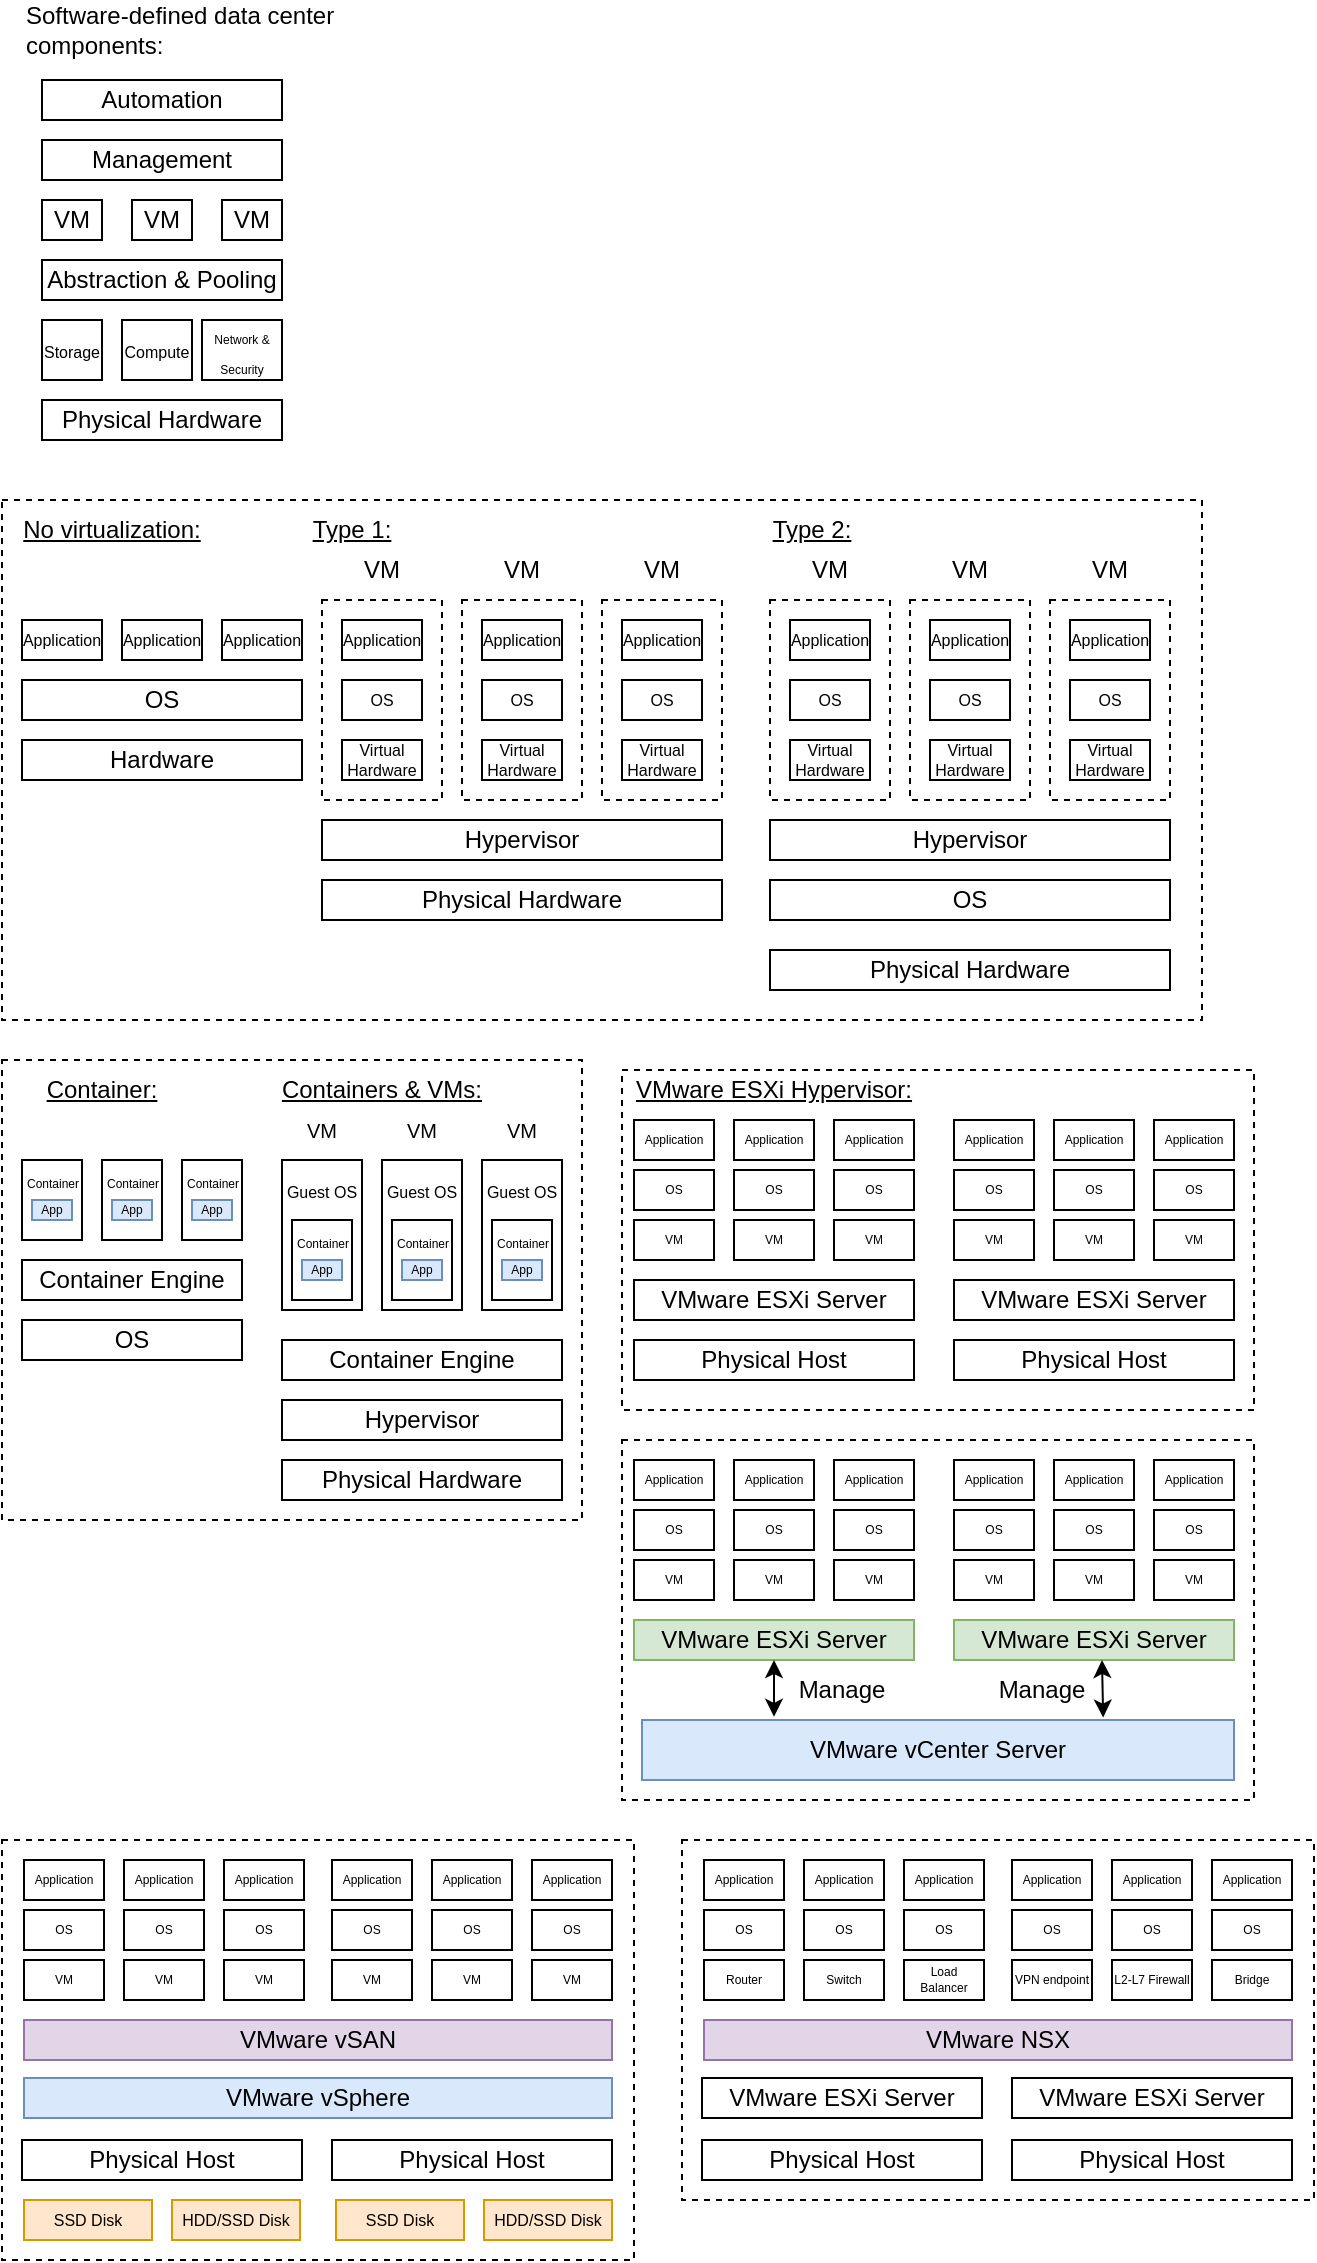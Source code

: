 <mxfile version="28.2.7" pages="3">
  <diagram id="03AFxIoGQI3iQ96NWzkm" name="SDDC">
    <mxGraphModel dx="1761" dy="1002" grid="1" gridSize="10" guides="1" tooltips="1" connect="1" arrows="1" fold="1" page="1" pageScale="1" pageWidth="827" pageHeight="1169" math="0" shadow="0">
      <root>
        <mxCell id="0" />
        <mxCell id="1" parent="0" />
        <mxCell id="Zzp6PQG__1YS2u12ETKb-1" value="Automation" style="rounded=0;whiteSpace=wrap;html=1;" vertex="1" parent="1">
          <mxGeometry x="50" y="50" width="120" height="20" as="geometry" />
        </mxCell>
        <mxCell id="Zzp6PQG__1YS2u12ETKb-2" value="Management" style="rounded=0;whiteSpace=wrap;html=1;" vertex="1" parent="1">
          <mxGeometry x="50" y="80" width="120" height="20" as="geometry" />
        </mxCell>
        <mxCell id="Zzp6PQG__1YS2u12ETKb-3" value="VM" style="rounded=0;whiteSpace=wrap;html=1;" vertex="1" parent="1">
          <mxGeometry x="50" y="110" width="30" height="20" as="geometry" />
        </mxCell>
        <mxCell id="Zzp6PQG__1YS2u12ETKb-4" value="VM" style="rounded=0;whiteSpace=wrap;html=1;" vertex="1" parent="1">
          <mxGeometry x="95" y="110" width="30" height="20" as="geometry" />
        </mxCell>
        <mxCell id="Zzp6PQG__1YS2u12ETKb-5" value="VM" style="rounded=0;whiteSpace=wrap;html=1;" vertex="1" parent="1">
          <mxGeometry x="140" y="110" width="30" height="20" as="geometry" />
        </mxCell>
        <mxCell id="Zzp6PQG__1YS2u12ETKb-6" value="Abstraction &amp;amp; Pooling" style="rounded=0;whiteSpace=wrap;html=1;" vertex="1" parent="1">
          <mxGeometry x="50" y="140" width="120" height="20" as="geometry" />
        </mxCell>
        <mxCell id="Zzp6PQG__1YS2u12ETKb-7" value="&lt;font style=&quot;font-size: 8px;&quot;&gt;Storage&lt;/font&gt;" style="rounded=0;whiteSpace=wrap;html=1;align=center;" vertex="1" parent="1">
          <mxGeometry x="50" y="170" width="30" height="30" as="geometry" />
        </mxCell>
        <mxCell id="Zzp6PQG__1YS2u12ETKb-8" value="&lt;font style=&quot;font-size: 8px;&quot;&gt;Compute&lt;/font&gt;" style="rounded=0;whiteSpace=wrap;html=1;align=center;" vertex="1" parent="1">
          <mxGeometry x="90" y="170" width="35" height="30" as="geometry" />
        </mxCell>
        <mxCell id="Zzp6PQG__1YS2u12ETKb-9" value="&lt;font style=&quot;font-size: 6px;&quot;&gt;Network &amp;amp; Security&lt;/font&gt;" style="rounded=0;whiteSpace=wrap;html=1;" vertex="1" parent="1">
          <mxGeometry x="130" y="170" width="40" height="30" as="geometry" />
        </mxCell>
        <mxCell id="Zzp6PQG__1YS2u12ETKb-10" value="Physical Hardware" style="rounded=0;whiteSpace=wrap;html=1;" vertex="1" parent="1">
          <mxGeometry x="50" y="210" width="120" height="20" as="geometry" />
        </mxCell>
        <mxCell id="Zzp6PQG__1YS2u12ETKb-11" value="Software-defined data center components:" style="text;html=1;align=left;verticalAlign=middle;whiteSpace=wrap;rounded=0;" vertex="1" parent="1">
          <mxGeometry x="40" y="10" width="190" height="30" as="geometry" />
        </mxCell>
        <mxCell id="Zzp6PQG__1YS2u12ETKb-12" value="" style="group" vertex="1" connectable="0" parent="1">
          <mxGeometry x="30" y="260" width="600" height="260" as="geometry" />
        </mxCell>
        <mxCell id="Zzp6PQG__1YS2u12ETKb-13" value="Application" style="rounded=0;whiteSpace=wrap;html=1;fontSize=8;" vertex="1" parent="Zzp6PQG__1YS2u12ETKb-12">
          <mxGeometry x="10" y="60" width="40" height="20" as="geometry" />
        </mxCell>
        <mxCell id="Zzp6PQG__1YS2u12ETKb-14" value="Application" style="rounded=0;whiteSpace=wrap;html=1;fontSize=8;" vertex="1" parent="Zzp6PQG__1YS2u12ETKb-12">
          <mxGeometry x="60" y="60" width="40" height="20" as="geometry" />
        </mxCell>
        <mxCell id="Zzp6PQG__1YS2u12ETKb-15" value="Application" style="rounded=0;whiteSpace=wrap;html=1;fontSize=8;" vertex="1" parent="Zzp6PQG__1YS2u12ETKb-12">
          <mxGeometry x="110" y="60" width="40" height="20" as="geometry" />
        </mxCell>
        <mxCell id="Zzp6PQG__1YS2u12ETKb-16" value="OS" style="rounded=0;whiteSpace=wrap;html=1;" vertex="1" parent="Zzp6PQG__1YS2u12ETKb-12">
          <mxGeometry x="10" y="90" width="140" height="20" as="geometry" />
        </mxCell>
        <mxCell id="Zzp6PQG__1YS2u12ETKb-17" value="Hardware" style="rounded=0;whiteSpace=wrap;html=1;" vertex="1" parent="Zzp6PQG__1YS2u12ETKb-12">
          <mxGeometry x="10" y="120" width="140" height="20" as="geometry" />
        </mxCell>
        <mxCell id="Zzp6PQG__1YS2u12ETKb-18" value="Application" style="rounded=0;whiteSpace=wrap;html=1;fontSize=8;" vertex="1" parent="Zzp6PQG__1YS2u12ETKb-12">
          <mxGeometry x="170" y="60" width="40" height="20" as="geometry" />
        </mxCell>
        <mxCell id="Zzp6PQG__1YS2u12ETKb-19" value="Application" style="rounded=0;whiteSpace=wrap;html=1;fontSize=8;" vertex="1" parent="Zzp6PQG__1YS2u12ETKb-12">
          <mxGeometry x="240" y="60" width="40" height="20" as="geometry" />
        </mxCell>
        <mxCell id="Zzp6PQG__1YS2u12ETKb-20" value="Hypervisor" style="rounded=0;whiteSpace=wrap;html=1;" vertex="1" parent="Zzp6PQG__1YS2u12ETKb-12">
          <mxGeometry x="160" y="160" width="200" height="20" as="geometry" />
        </mxCell>
        <mxCell id="Zzp6PQG__1YS2u12ETKb-21" value="OS" style="rounded=0;whiteSpace=wrap;html=1;fontSize=8;" vertex="1" parent="Zzp6PQG__1YS2u12ETKb-12">
          <mxGeometry x="170" y="90" width="40" height="20" as="geometry" />
        </mxCell>
        <mxCell id="Zzp6PQG__1YS2u12ETKb-22" value="OS" style="rounded=0;whiteSpace=wrap;html=1;fontSize=8;" vertex="1" parent="Zzp6PQG__1YS2u12ETKb-12">
          <mxGeometry x="240" y="90" width="40" height="20" as="geometry" />
        </mxCell>
        <mxCell id="Zzp6PQG__1YS2u12ETKb-23" value="Virtual Hardware" style="rounded=0;whiteSpace=wrap;html=1;fontSize=8;" vertex="1" parent="Zzp6PQG__1YS2u12ETKb-12">
          <mxGeometry x="170" y="120" width="40" height="20" as="geometry" />
        </mxCell>
        <mxCell id="Zzp6PQG__1YS2u12ETKb-24" value="Virtual Hardware" style="rounded=0;whiteSpace=wrap;html=1;fontSize=8;" vertex="1" parent="Zzp6PQG__1YS2u12ETKb-12">
          <mxGeometry x="240" y="120" width="40" height="20" as="geometry" />
        </mxCell>
        <mxCell id="Zzp6PQG__1YS2u12ETKb-25" value="" style="rounded=0;whiteSpace=wrap;html=1;fillColor=none;dashed=1;" vertex="1" parent="Zzp6PQG__1YS2u12ETKb-12">
          <mxGeometry x="160" y="50" width="60" height="100" as="geometry" />
        </mxCell>
        <mxCell id="Zzp6PQG__1YS2u12ETKb-26" value="" style="rounded=0;whiteSpace=wrap;html=1;fillColor=none;dashed=1;" vertex="1" parent="Zzp6PQG__1YS2u12ETKb-12">
          <mxGeometry x="230" y="50" width="60" height="100" as="geometry" />
        </mxCell>
        <mxCell id="Zzp6PQG__1YS2u12ETKb-27" value="Application" style="rounded=0;whiteSpace=wrap;html=1;fontSize=8;" vertex="1" parent="Zzp6PQG__1YS2u12ETKb-12">
          <mxGeometry x="310" y="60" width="40" height="20" as="geometry" />
        </mxCell>
        <mxCell id="Zzp6PQG__1YS2u12ETKb-28" value="OS" style="rounded=0;whiteSpace=wrap;html=1;fontSize=8;" vertex="1" parent="Zzp6PQG__1YS2u12ETKb-12">
          <mxGeometry x="310" y="90" width="40" height="20" as="geometry" />
        </mxCell>
        <mxCell id="Zzp6PQG__1YS2u12ETKb-29" value="Virtual Hardware" style="rounded=0;whiteSpace=wrap;html=1;fontSize=8;" vertex="1" parent="Zzp6PQG__1YS2u12ETKb-12">
          <mxGeometry x="310" y="120" width="40" height="20" as="geometry" />
        </mxCell>
        <mxCell id="Zzp6PQG__1YS2u12ETKb-30" value="" style="rounded=0;whiteSpace=wrap;html=1;fillColor=none;dashed=1;" vertex="1" parent="Zzp6PQG__1YS2u12ETKb-12">
          <mxGeometry x="300" y="50" width="60" height="100" as="geometry" />
        </mxCell>
        <mxCell id="Zzp6PQG__1YS2u12ETKb-31" value="VM" style="text;html=1;align=center;verticalAlign=middle;whiteSpace=wrap;rounded=0;" vertex="1" parent="Zzp6PQG__1YS2u12ETKb-12">
          <mxGeometry x="160" y="20" width="60" height="30" as="geometry" />
        </mxCell>
        <mxCell id="Zzp6PQG__1YS2u12ETKb-32" value="VM" style="text;html=1;align=center;verticalAlign=middle;whiteSpace=wrap;rounded=0;" vertex="1" parent="Zzp6PQG__1YS2u12ETKb-12">
          <mxGeometry x="230" y="20" width="60" height="30" as="geometry" />
        </mxCell>
        <mxCell id="Zzp6PQG__1YS2u12ETKb-33" value="VM" style="text;html=1;align=center;verticalAlign=middle;whiteSpace=wrap;rounded=0;" vertex="1" parent="Zzp6PQG__1YS2u12ETKb-12">
          <mxGeometry x="300" y="20" width="60" height="30" as="geometry" />
        </mxCell>
        <mxCell id="Zzp6PQG__1YS2u12ETKb-34" value="Physical Hardware" style="rounded=0;whiteSpace=wrap;html=1;" vertex="1" parent="Zzp6PQG__1YS2u12ETKb-12">
          <mxGeometry x="160" y="190" width="200" height="20" as="geometry" />
        </mxCell>
        <mxCell id="Zzp6PQG__1YS2u12ETKb-35" value="&lt;u&gt;No virtualization:&lt;/u&gt;" style="text;html=1;align=center;verticalAlign=middle;whiteSpace=wrap;rounded=0;" vertex="1" parent="Zzp6PQG__1YS2u12ETKb-12">
          <mxGeometry width="110" height="30" as="geometry" />
        </mxCell>
        <mxCell id="Zzp6PQG__1YS2u12ETKb-36" value="&lt;u&gt;Type 1:&lt;/u&gt;" style="text;html=1;align=center;verticalAlign=middle;whiteSpace=wrap;rounded=0;" vertex="1" parent="Zzp6PQG__1YS2u12ETKb-12">
          <mxGeometry x="120" width="110" height="30" as="geometry" />
        </mxCell>
        <mxCell id="Zzp6PQG__1YS2u12ETKb-37" value="Application" style="rounded=0;whiteSpace=wrap;html=1;fontSize=8;" vertex="1" parent="Zzp6PQG__1YS2u12ETKb-12">
          <mxGeometry x="394" y="60" width="40" height="20" as="geometry" />
        </mxCell>
        <mxCell id="Zzp6PQG__1YS2u12ETKb-38" value="Application" style="rounded=0;whiteSpace=wrap;html=1;fontSize=8;" vertex="1" parent="Zzp6PQG__1YS2u12ETKb-12">
          <mxGeometry x="464" y="60" width="40" height="20" as="geometry" />
        </mxCell>
        <mxCell id="Zzp6PQG__1YS2u12ETKb-39" value="Hypervisor" style="rounded=0;whiteSpace=wrap;html=1;" vertex="1" parent="Zzp6PQG__1YS2u12ETKb-12">
          <mxGeometry x="384" y="160" width="200" height="20" as="geometry" />
        </mxCell>
        <mxCell id="Zzp6PQG__1YS2u12ETKb-40" value="OS" style="rounded=0;whiteSpace=wrap;html=1;fontSize=8;" vertex="1" parent="Zzp6PQG__1YS2u12ETKb-12">
          <mxGeometry x="394" y="90" width="40" height="20" as="geometry" />
        </mxCell>
        <mxCell id="Zzp6PQG__1YS2u12ETKb-41" value="OS" style="rounded=0;whiteSpace=wrap;html=1;fontSize=8;" vertex="1" parent="Zzp6PQG__1YS2u12ETKb-12">
          <mxGeometry x="464" y="90" width="40" height="20" as="geometry" />
        </mxCell>
        <mxCell id="Zzp6PQG__1YS2u12ETKb-42" value="Virtual Hardware" style="rounded=0;whiteSpace=wrap;html=1;fontSize=8;" vertex="1" parent="Zzp6PQG__1YS2u12ETKb-12">
          <mxGeometry x="394" y="120" width="40" height="20" as="geometry" />
        </mxCell>
        <mxCell id="Zzp6PQG__1YS2u12ETKb-43" value="Virtual Hardware" style="rounded=0;whiteSpace=wrap;html=1;fontSize=8;" vertex="1" parent="Zzp6PQG__1YS2u12ETKb-12">
          <mxGeometry x="464" y="120" width="40" height="20" as="geometry" />
        </mxCell>
        <mxCell id="Zzp6PQG__1YS2u12ETKb-44" value="" style="rounded=0;whiteSpace=wrap;html=1;fillColor=none;dashed=1;" vertex="1" parent="Zzp6PQG__1YS2u12ETKb-12">
          <mxGeometry x="384" y="50" width="60" height="100" as="geometry" />
        </mxCell>
        <mxCell id="Zzp6PQG__1YS2u12ETKb-45" value="" style="rounded=0;whiteSpace=wrap;html=1;fillColor=none;dashed=1;" vertex="1" parent="Zzp6PQG__1YS2u12ETKb-12">
          <mxGeometry x="454" y="50" width="60" height="100" as="geometry" />
        </mxCell>
        <mxCell id="Zzp6PQG__1YS2u12ETKb-46" value="Application" style="rounded=0;whiteSpace=wrap;html=1;fontSize=8;" vertex="1" parent="Zzp6PQG__1YS2u12ETKb-12">
          <mxGeometry x="534" y="60" width="40" height="20" as="geometry" />
        </mxCell>
        <mxCell id="Zzp6PQG__1YS2u12ETKb-47" value="OS" style="rounded=0;whiteSpace=wrap;html=1;fontSize=8;" vertex="1" parent="Zzp6PQG__1YS2u12ETKb-12">
          <mxGeometry x="534" y="90" width="40" height="20" as="geometry" />
        </mxCell>
        <mxCell id="Zzp6PQG__1YS2u12ETKb-48" value="Virtual Hardware" style="rounded=0;whiteSpace=wrap;html=1;fontSize=8;" vertex="1" parent="Zzp6PQG__1YS2u12ETKb-12">
          <mxGeometry x="534" y="120" width="40" height="20" as="geometry" />
        </mxCell>
        <mxCell id="Zzp6PQG__1YS2u12ETKb-49" value="" style="rounded=0;whiteSpace=wrap;html=1;fillColor=none;dashed=1;" vertex="1" parent="Zzp6PQG__1YS2u12ETKb-12">
          <mxGeometry x="524" y="50" width="60" height="100" as="geometry" />
        </mxCell>
        <mxCell id="Zzp6PQG__1YS2u12ETKb-50" value="VM" style="text;html=1;align=center;verticalAlign=middle;whiteSpace=wrap;rounded=0;" vertex="1" parent="Zzp6PQG__1YS2u12ETKb-12">
          <mxGeometry x="384" y="20" width="60" height="30" as="geometry" />
        </mxCell>
        <mxCell id="Zzp6PQG__1YS2u12ETKb-51" value="VM" style="text;html=1;align=center;verticalAlign=middle;whiteSpace=wrap;rounded=0;" vertex="1" parent="Zzp6PQG__1YS2u12ETKb-12">
          <mxGeometry x="454" y="20" width="60" height="30" as="geometry" />
        </mxCell>
        <mxCell id="Zzp6PQG__1YS2u12ETKb-52" value="VM" style="text;html=1;align=center;verticalAlign=middle;whiteSpace=wrap;rounded=0;" vertex="1" parent="Zzp6PQG__1YS2u12ETKb-12">
          <mxGeometry x="524" y="20" width="60" height="30" as="geometry" />
        </mxCell>
        <mxCell id="Zzp6PQG__1YS2u12ETKb-53" value="OS" style="rounded=0;whiteSpace=wrap;html=1;" vertex="1" parent="Zzp6PQG__1YS2u12ETKb-12">
          <mxGeometry x="384" y="190" width="200" height="20" as="geometry" />
        </mxCell>
        <mxCell id="Zzp6PQG__1YS2u12ETKb-54" value="Physical Hardware" style="rounded=0;whiteSpace=wrap;html=1;" vertex="1" parent="Zzp6PQG__1YS2u12ETKb-12">
          <mxGeometry x="384" y="225" width="200" height="20" as="geometry" />
        </mxCell>
        <mxCell id="Zzp6PQG__1YS2u12ETKb-55" value="&lt;u&gt;Type 2:&lt;/u&gt;" style="text;html=1;align=center;verticalAlign=middle;whiteSpace=wrap;rounded=0;" vertex="1" parent="Zzp6PQG__1YS2u12ETKb-12">
          <mxGeometry x="350" width="110" height="30" as="geometry" />
        </mxCell>
        <mxCell id="Zzp6PQG__1YS2u12ETKb-56" value="" style="rounded=0;whiteSpace=wrap;html=1;fillColor=none;dashed=1;" vertex="1" parent="Zzp6PQG__1YS2u12ETKb-12">
          <mxGeometry width="600" height="260" as="geometry" />
        </mxCell>
        <mxCell id="Zzp6PQG__1YS2u12ETKb-57" value="" style="group" vertex="1" connectable="0" parent="1">
          <mxGeometry x="30" y="540" width="290" height="230" as="geometry" />
        </mxCell>
        <mxCell id="Zzp6PQG__1YS2u12ETKb-58" value="OS" style="rounded=0;whiteSpace=wrap;html=1;" vertex="1" parent="Zzp6PQG__1YS2u12ETKb-57">
          <mxGeometry x="10" y="130" width="110" height="20" as="geometry" />
        </mxCell>
        <mxCell id="Zzp6PQG__1YS2u12ETKb-59" value="Container Engine" style="rounded=0;whiteSpace=wrap;html=1;" vertex="1" parent="Zzp6PQG__1YS2u12ETKb-57">
          <mxGeometry x="10" y="100" width="110" height="20" as="geometry" />
        </mxCell>
        <mxCell id="Zzp6PQG__1YS2u12ETKb-60" value="&lt;u&gt;Container:&lt;/u&gt;" style="text;html=1;align=center;verticalAlign=middle;whiteSpace=wrap;rounded=0;" vertex="1" parent="Zzp6PQG__1YS2u12ETKb-57">
          <mxGeometry x="20" width="60" height="30" as="geometry" />
        </mxCell>
        <mxCell id="Zzp6PQG__1YS2u12ETKb-61" value="Container Engine" style="rounded=0;whiteSpace=wrap;html=1;" vertex="1" parent="Zzp6PQG__1YS2u12ETKb-57">
          <mxGeometry x="140" y="140" width="140" height="20" as="geometry" />
        </mxCell>
        <mxCell id="Zzp6PQG__1YS2u12ETKb-62" value="&lt;u&gt;Containers &amp;amp; VMs:&lt;/u&gt;" style="text;html=1;align=center;verticalAlign=middle;whiteSpace=wrap;rounded=0;" vertex="1" parent="Zzp6PQG__1YS2u12ETKb-57">
          <mxGeometry x="130" width="120" height="30" as="geometry" />
        </mxCell>
        <mxCell id="Zzp6PQG__1YS2u12ETKb-63" value="" style="group" vertex="1" connectable="0" parent="Zzp6PQG__1YS2u12ETKb-57">
          <mxGeometry x="10" y="50" width="30" height="40" as="geometry" />
        </mxCell>
        <mxCell id="Zzp6PQG__1YS2u12ETKb-64" value="" style="rounded=0;whiteSpace=wrap;html=1;fontSize=6;" vertex="1" parent="Zzp6PQG__1YS2u12ETKb-63">
          <mxGeometry width="30" height="40" as="geometry" />
        </mxCell>
        <mxCell id="Zzp6PQG__1YS2u12ETKb-65" value="App" style="rounded=0;whiteSpace=wrap;html=1;fontSize=6;fillColor=#dae8fc;strokeColor=#6c8ebf;" vertex="1" parent="Zzp6PQG__1YS2u12ETKb-63">
          <mxGeometry x="5" y="20" width="20" height="10" as="geometry" />
        </mxCell>
        <mxCell id="Zzp6PQG__1YS2u12ETKb-66" value="&lt;font style=&quot;font-size: 6px;&quot;&gt;Container&lt;/font&gt;" style="text;html=1;align=center;verticalAlign=middle;whiteSpace=wrap;rounded=0;" vertex="1" parent="Zzp6PQG__1YS2u12ETKb-63">
          <mxGeometry x="2.5" width="25" height="20" as="geometry" />
        </mxCell>
        <mxCell id="Zzp6PQG__1YS2u12ETKb-67" value="" style="group" vertex="1" connectable="0" parent="Zzp6PQG__1YS2u12ETKb-57">
          <mxGeometry x="50" y="50" width="30" height="40" as="geometry" />
        </mxCell>
        <mxCell id="Zzp6PQG__1YS2u12ETKb-68" value="" style="rounded=0;whiteSpace=wrap;html=1;fontSize=6;" vertex="1" parent="Zzp6PQG__1YS2u12ETKb-67">
          <mxGeometry width="30" height="40" as="geometry" />
        </mxCell>
        <mxCell id="Zzp6PQG__1YS2u12ETKb-69" value="App" style="rounded=0;whiteSpace=wrap;html=1;fontSize=6;fillColor=#dae8fc;strokeColor=#6c8ebf;" vertex="1" parent="Zzp6PQG__1YS2u12ETKb-67">
          <mxGeometry x="5" y="20" width="20" height="10" as="geometry" />
        </mxCell>
        <mxCell id="Zzp6PQG__1YS2u12ETKb-70" value="&lt;font style=&quot;font-size: 6px;&quot;&gt;Container&lt;/font&gt;" style="text;html=1;align=center;verticalAlign=middle;whiteSpace=wrap;rounded=0;" vertex="1" parent="Zzp6PQG__1YS2u12ETKb-67">
          <mxGeometry x="2.5" width="25" height="20" as="geometry" />
        </mxCell>
        <mxCell id="Zzp6PQG__1YS2u12ETKb-71" value="" style="group" vertex="1" connectable="0" parent="Zzp6PQG__1YS2u12ETKb-57">
          <mxGeometry x="90" y="50" width="30" height="40" as="geometry" />
        </mxCell>
        <mxCell id="Zzp6PQG__1YS2u12ETKb-72" value="" style="rounded=0;whiteSpace=wrap;html=1;fontSize=6;" vertex="1" parent="Zzp6PQG__1YS2u12ETKb-71">
          <mxGeometry width="30" height="40" as="geometry" />
        </mxCell>
        <mxCell id="Zzp6PQG__1YS2u12ETKb-73" value="App" style="rounded=0;whiteSpace=wrap;html=1;fontSize=6;fillColor=#dae8fc;strokeColor=#6c8ebf;" vertex="1" parent="Zzp6PQG__1YS2u12ETKb-71">
          <mxGeometry x="5" y="20" width="20" height="10" as="geometry" />
        </mxCell>
        <mxCell id="Zzp6PQG__1YS2u12ETKb-74" value="&lt;font style=&quot;font-size: 6px;&quot;&gt;Container&lt;/font&gt;" style="text;html=1;align=center;verticalAlign=middle;whiteSpace=wrap;rounded=0;" vertex="1" parent="Zzp6PQG__1YS2u12ETKb-71">
          <mxGeometry x="2.5" width="25" height="20" as="geometry" />
        </mxCell>
        <mxCell id="Zzp6PQG__1YS2u12ETKb-75" value="" style="group" vertex="1" connectable="0" parent="Zzp6PQG__1YS2u12ETKb-57">
          <mxGeometry x="230" y="50" width="60" height="75" as="geometry" />
        </mxCell>
        <mxCell id="Zzp6PQG__1YS2u12ETKb-76" value="" style="rounded=0;whiteSpace=wrap;html=1;fillColor=none;" vertex="1" parent="Zzp6PQG__1YS2u12ETKb-75">
          <mxGeometry x="10" width="40" height="75" as="geometry" />
        </mxCell>
        <mxCell id="Zzp6PQG__1YS2u12ETKb-77" value="&lt;font style=&quot;font-size: 8px;&quot;&gt;Guest OS&lt;/font&gt;" style="text;html=1;align=center;verticalAlign=middle;whiteSpace=wrap;rounded=0;" vertex="1" parent="Zzp6PQG__1YS2u12ETKb-75">
          <mxGeometry y="10" width="60" height="10" as="geometry" />
        </mxCell>
        <mxCell id="Zzp6PQG__1YS2u12ETKb-78" value="" style="group" vertex="1" connectable="0" parent="Zzp6PQG__1YS2u12ETKb-75">
          <mxGeometry x="15" y="30" width="30" height="40" as="geometry" />
        </mxCell>
        <mxCell id="Zzp6PQG__1YS2u12ETKb-79" value="" style="rounded=0;whiteSpace=wrap;html=1;fontSize=6;" vertex="1" parent="Zzp6PQG__1YS2u12ETKb-78">
          <mxGeometry width="30" height="40" as="geometry" />
        </mxCell>
        <mxCell id="Zzp6PQG__1YS2u12ETKb-80" value="App" style="rounded=0;whiteSpace=wrap;html=1;fontSize=6;fillColor=#dae8fc;strokeColor=#6c8ebf;" vertex="1" parent="Zzp6PQG__1YS2u12ETKb-78">
          <mxGeometry x="5" y="20" width="20" height="10" as="geometry" />
        </mxCell>
        <mxCell id="Zzp6PQG__1YS2u12ETKb-81" value="&lt;font style=&quot;font-size: 6px;&quot;&gt;Container&lt;/font&gt;" style="text;html=1;align=center;verticalAlign=middle;whiteSpace=wrap;rounded=0;" vertex="1" parent="Zzp6PQG__1YS2u12ETKb-78">
          <mxGeometry x="2.5" width="25" height="20" as="geometry" />
        </mxCell>
        <mxCell id="Zzp6PQG__1YS2u12ETKb-82" value="&lt;font style=&quot;font-size: 10px;&quot;&gt;VM&lt;/font&gt;" style="text;html=1;align=center;verticalAlign=middle;whiteSpace=wrap;rounded=0;" vertex="1" parent="Zzp6PQG__1YS2u12ETKb-57">
          <mxGeometry x="245" y="30" width="30" height="10" as="geometry" />
        </mxCell>
        <mxCell id="Zzp6PQG__1YS2u12ETKb-83" value="Hypervisor" style="rounded=0;whiteSpace=wrap;html=1;" vertex="1" parent="Zzp6PQG__1YS2u12ETKb-57">
          <mxGeometry x="140" y="170" width="140" height="20" as="geometry" />
        </mxCell>
        <mxCell id="Zzp6PQG__1YS2u12ETKb-84" value="Physical Hardware" style="rounded=0;whiteSpace=wrap;html=1;" vertex="1" parent="Zzp6PQG__1YS2u12ETKb-57">
          <mxGeometry x="140" y="200" width="140" height="20" as="geometry" />
        </mxCell>
        <mxCell id="Zzp6PQG__1YS2u12ETKb-85" value="" style="group" vertex="1" connectable="0" parent="Zzp6PQG__1YS2u12ETKb-57">
          <mxGeometry x="180" y="50" width="60" height="75" as="geometry" />
        </mxCell>
        <mxCell id="Zzp6PQG__1YS2u12ETKb-86" value="" style="rounded=0;whiteSpace=wrap;html=1;fillColor=none;" vertex="1" parent="Zzp6PQG__1YS2u12ETKb-85">
          <mxGeometry x="10" width="40" height="75" as="geometry" />
        </mxCell>
        <mxCell id="Zzp6PQG__1YS2u12ETKb-87" value="&lt;font style=&quot;font-size: 8px;&quot;&gt;Guest OS&lt;/font&gt;" style="text;html=1;align=center;verticalAlign=middle;whiteSpace=wrap;rounded=0;" vertex="1" parent="Zzp6PQG__1YS2u12ETKb-85">
          <mxGeometry y="10" width="60" height="10" as="geometry" />
        </mxCell>
        <mxCell id="Zzp6PQG__1YS2u12ETKb-88" value="" style="group" vertex="1" connectable="0" parent="Zzp6PQG__1YS2u12ETKb-85">
          <mxGeometry x="15" y="30" width="30" height="40" as="geometry" />
        </mxCell>
        <mxCell id="Zzp6PQG__1YS2u12ETKb-89" value="" style="rounded=0;whiteSpace=wrap;html=1;fontSize=6;" vertex="1" parent="Zzp6PQG__1YS2u12ETKb-88">
          <mxGeometry width="30" height="40" as="geometry" />
        </mxCell>
        <mxCell id="Zzp6PQG__1YS2u12ETKb-90" value="App" style="rounded=0;whiteSpace=wrap;html=1;fontSize=6;fillColor=#dae8fc;strokeColor=#6c8ebf;" vertex="1" parent="Zzp6PQG__1YS2u12ETKb-88">
          <mxGeometry x="5" y="20" width="20" height="10" as="geometry" />
        </mxCell>
        <mxCell id="Zzp6PQG__1YS2u12ETKb-91" value="&lt;font style=&quot;font-size: 6px;&quot;&gt;Container&lt;/font&gt;" style="text;html=1;align=center;verticalAlign=middle;whiteSpace=wrap;rounded=0;" vertex="1" parent="Zzp6PQG__1YS2u12ETKb-88">
          <mxGeometry x="2.5" width="25" height="20" as="geometry" />
        </mxCell>
        <mxCell id="Zzp6PQG__1YS2u12ETKb-92" value="&lt;font style=&quot;font-size: 10px;&quot;&gt;VM&lt;/font&gt;" style="text;html=1;align=center;verticalAlign=middle;whiteSpace=wrap;rounded=0;" vertex="1" parent="Zzp6PQG__1YS2u12ETKb-57">
          <mxGeometry x="195" y="30" width="30" height="10" as="geometry" />
        </mxCell>
        <mxCell id="Zzp6PQG__1YS2u12ETKb-93" value="" style="group" vertex="1" connectable="0" parent="Zzp6PQG__1YS2u12ETKb-57">
          <mxGeometry x="130" y="50" width="60" height="75" as="geometry" />
        </mxCell>
        <mxCell id="Zzp6PQG__1YS2u12ETKb-94" value="" style="rounded=0;whiteSpace=wrap;html=1;fillColor=none;" vertex="1" parent="Zzp6PQG__1YS2u12ETKb-93">
          <mxGeometry x="10" width="40" height="75" as="geometry" />
        </mxCell>
        <mxCell id="Zzp6PQG__1YS2u12ETKb-95" value="&lt;font style=&quot;font-size: 8px;&quot;&gt;Guest OS&lt;/font&gt;" style="text;html=1;align=center;verticalAlign=middle;whiteSpace=wrap;rounded=0;" vertex="1" parent="Zzp6PQG__1YS2u12ETKb-93">
          <mxGeometry y="10" width="60" height="10" as="geometry" />
        </mxCell>
        <mxCell id="Zzp6PQG__1YS2u12ETKb-96" value="" style="group" vertex="1" connectable="0" parent="Zzp6PQG__1YS2u12ETKb-93">
          <mxGeometry x="15" y="30" width="30" height="40" as="geometry" />
        </mxCell>
        <mxCell id="Zzp6PQG__1YS2u12ETKb-97" value="" style="rounded=0;whiteSpace=wrap;html=1;fontSize=6;" vertex="1" parent="Zzp6PQG__1YS2u12ETKb-96">
          <mxGeometry width="30" height="40" as="geometry" />
        </mxCell>
        <mxCell id="Zzp6PQG__1YS2u12ETKb-98" value="App" style="rounded=0;whiteSpace=wrap;html=1;fontSize=6;fillColor=#dae8fc;strokeColor=#6c8ebf;" vertex="1" parent="Zzp6PQG__1YS2u12ETKb-96">
          <mxGeometry x="5" y="20" width="20" height="10" as="geometry" />
        </mxCell>
        <mxCell id="Zzp6PQG__1YS2u12ETKb-99" value="&lt;font style=&quot;font-size: 6px;&quot;&gt;Container&lt;/font&gt;" style="text;html=1;align=center;verticalAlign=middle;whiteSpace=wrap;rounded=0;" vertex="1" parent="Zzp6PQG__1YS2u12ETKb-96">
          <mxGeometry x="2.5" width="25" height="20" as="geometry" />
        </mxCell>
        <mxCell id="Zzp6PQG__1YS2u12ETKb-100" value="&lt;font style=&quot;font-size: 10px;&quot;&gt;VM&lt;/font&gt;" style="text;html=1;align=center;verticalAlign=middle;whiteSpace=wrap;rounded=0;" vertex="1" parent="Zzp6PQG__1YS2u12ETKb-57">
          <mxGeometry x="145" y="30" width="30" height="10" as="geometry" />
        </mxCell>
        <mxCell id="Zzp6PQG__1YS2u12ETKb-101" value="" style="rounded=0;whiteSpace=wrap;html=1;fillColor=none;dashed=1;" vertex="1" parent="Zzp6PQG__1YS2u12ETKb-57">
          <mxGeometry width="290" height="230" as="geometry" />
        </mxCell>
        <mxCell id="Zzp6PQG__1YS2u12ETKb-102" value="" style="group" vertex="1" connectable="0" parent="1">
          <mxGeometry x="340" y="540" width="316" height="170" as="geometry" />
        </mxCell>
        <mxCell id="Zzp6PQG__1YS2u12ETKb-103" value="Application" style="rounded=0;whiteSpace=wrap;html=1;fontSize=6;" vertex="1" parent="Zzp6PQG__1YS2u12ETKb-102">
          <mxGeometry x="6" y="30" width="40" height="20" as="geometry" />
        </mxCell>
        <mxCell id="Zzp6PQG__1YS2u12ETKb-104" value="OS" style="rounded=0;whiteSpace=wrap;html=1;fontSize=6;" vertex="1" parent="Zzp6PQG__1YS2u12ETKb-102">
          <mxGeometry x="6" y="55" width="40" height="20" as="geometry" />
        </mxCell>
        <mxCell id="Zzp6PQG__1YS2u12ETKb-105" value="VM" style="rounded=0;whiteSpace=wrap;html=1;fontSize=6;" vertex="1" parent="Zzp6PQG__1YS2u12ETKb-102">
          <mxGeometry x="6" y="80" width="40" height="20" as="geometry" />
        </mxCell>
        <mxCell id="Zzp6PQG__1YS2u12ETKb-106" value="Application" style="rounded=0;whiteSpace=wrap;html=1;fontSize=6;" vertex="1" parent="Zzp6PQG__1YS2u12ETKb-102">
          <mxGeometry x="56" y="30" width="40" height="20" as="geometry" />
        </mxCell>
        <mxCell id="Zzp6PQG__1YS2u12ETKb-107" value="OS" style="rounded=0;whiteSpace=wrap;html=1;fontSize=6;" vertex="1" parent="Zzp6PQG__1YS2u12ETKb-102">
          <mxGeometry x="56" y="55" width="40" height="20" as="geometry" />
        </mxCell>
        <mxCell id="Zzp6PQG__1YS2u12ETKb-108" value="VM" style="rounded=0;whiteSpace=wrap;html=1;fontSize=6;" vertex="1" parent="Zzp6PQG__1YS2u12ETKb-102">
          <mxGeometry x="56" y="80" width="40" height="20" as="geometry" />
        </mxCell>
        <mxCell id="Zzp6PQG__1YS2u12ETKb-109" value="Application" style="rounded=0;whiteSpace=wrap;html=1;fontSize=6;" vertex="1" parent="Zzp6PQG__1YS2u12ETKb-102">
          <mxGeometry x="106" y="30" width="40" height="20" as="geometry" />
        </mxCell>
        <mxCell id="Zzp6PQG__1YS2u12ETKb-110" value="OS" style="rounded=0;whiteSpace=wrap;html=1;fontSize=6;" vertex="1" parent="Zzp6PQG__1YS2u12ETKb-102">
          <mxGeometry x="106" y="55" width="40" height="20" as="geometry" />
        </mxCell>
        <mxCell id="Zzp6PQG__1YS2u12ETKb-111" value="VM" style="rounded=0;whiteSpace=wrap;html=1;fontSize=6;" vertex="1" parent="Zzp6PQG__1YS2u12ETKb-102">
          <mxGeometry x="106" y="80" width="40" height="20" as="geometry" />
        </mxCell>
        <mxCell id="Zzp6PQG__1YS2u12ETKb-112" value="VMware ESXi Server" style="rounded=0;whiteSpace=wrap;html=1;" vertex="1" parent="Zzp6PQG__1YS2u12ETKb-102">
          <mxGeometry x="6" y="110" width="140" height="20" as="geometry" />
        </mxCell>
        <mxCell id="Zzp6PQG__1YS2u12ETKb-113" value="Physical Host" style="rounded=0;whiteSpace=wrap;html=1;" vertex="1" parent="Zzp6PQG__1YS2u12ETKb-102">
          <mxGeometry x="6" y="140" width="140" height="20" as="geometry" />
        </mxCell>
        <mxCell id="Zzp6PQG__1YS2u12ETKb-114" value="Application" style="rounded=0;whiteSpace=wrap;html=1;fontSize=6;" vertex="1" parent="Zzp6PQG__1YS2u12ETKb-102">
          <mxGeometry x="166" y="30" width="40" height="20" as="geometry" />
        </mxCell>
        <mxCell id="Zzp6PQG__1YS2u12ETKb-115" value="OS" style="rounded=0;whiteSpace=wrap;html=1;fontSize=6;" vertex="1" parent="Zzp6PQG__1YS2u12ETKb-102">
          <mxGeometry x="166" y="55" width="40" height="20" as="geometry" />
        </mxCell>
        <mxCell id="Zzp6PQG__1YS2u12ETKb-116" value="VM" style="rounded=0;whiteSpace=wrap;html=1;fontSize=6;" vertex="1" parent="Zzp6PQG__1YS2u12ETKb-102">
          <mxGeometry x="166" y="80" width="40" height="20" as="geometry" />
        </mxCell>
        <mxCell id="Zzp6PQG__1YS2u12ETKb-117" value="Application" style="rounded=0;whiteSpace=wrap;html=1;fontSize=6;" vertex="1" parent="Zzp6PQG__1YS2u12ETKb-102">
          <mxGeometry x="216" y="30" width="40" height="20" as="geometry" />
        </mxCell>
        <mxCell id="Zzp6PQG__1YS2u12ETKb-118" value="OS" style="rounded=0;whiteSpace=wrap;html=1;fontSize=6;" vertex="1" parent="Zzp6PQG__1YS2u12ETKb-102">
          <mxGeometry x="216" y="55" width="40" height="20" as="geometry" />
        </mxCell>
        <mxCell id="Zzp6PQG__1YS2u12ETKb-119" value="VM" style="rounded=0;whiteSpace=wrap;html=1;fontSize=6;" vertex="1" parent="Zzp6PQG__1YS2u12ETKb-102">
          <mxGeometry x="216" y="80" width="40" height="20" as="geometry" />
        </mxCell>
        <mxCell id="Zzp6PQG__1YS2u12ETKb-120" value="Application" style="rounded=0;whiteSpace=wrap;html=1;fontSize=6;" vertex="1" parent="Zzp6PQG__1YS2u12ETKb-102">
          <mxGeometry x="266" y="30" width="40" height="20" as="geometry" />
        </mxCell>
        <mxCell id="Zzp6PQG__1YS2u12ETKb-121" value="OS" style="rounded=0;whiteSpace=wrap;html=1;fontSize=6;" vertex="1" parent="Zzp6PQG__1YS2u12ETKb-102">
          <mxGeometry x="266" y="55" width="40" height="20" as="geometry" />
        </mxCell>
        <mxCell id="Zzp6PQG__1YS2u12ETKb-122" value="VM" style="rounded=0;whiteSpace=wrap;html=1;fontSize=6;" vertex="1" parent="Zzp6PQG__1YS2u12ETKb-102">
          <mxGeometry x="266" y="80" width="40" height="20" as="geometry" />
        </mxCell>
        <mxCell id="Zzp6PQG__1YS2u12ETKb-123" value="VMware ESXi Server" style="rounded=0;whiteSpace=wrap;html=1;" vertex="1" parent="Zzp6PQG__1YS2u12ETKb-102">
          <mxGeometry x="166" y="110" width="140" height="20" as="geometry" />
        </mxCell>
        <mxCell id="Zzp6PQG__1YS2u12ETKb-124" value="Physical Host" style="rounded=0;whiteSpace=wrap;html=1;" vertex="1" parent="Zzp6PQG__1YS2u12ETKb-102">
          <mxGeometry x="166" y="140" width="140" height="20" as="geometry" />
        </mxCell>
        <mxCell id="Zzp6PQG__1YS2u12ETKb-125" value="&lt;u&gt;VMware ESXi Hypervisor:&lt;/u&gt;" style="text;html=1;align=center;verticalAlign=middle;whiteSpace=wrap;rounded=0;" vertex="1" parent="Zzp6PQG__1YS2u12ETKb-102">
          <mxGeometry x="3" width="146" height="30" as="geometry" />
        </mxCell>
        <mxCell id="Zzp6PQG__1YS2u12ETKb-126" value="" style="rounded=0;whiteSpace=wrap;html=1;fillColor=none;dashed=1;" vertex="1" parent="Zzp6PQG__1YS2u12ETKb-102">
          <mxGeometry y="5" width="316" height="170" as="geometry" />
        </mxCell>
        <mxCell id="Zzp6PQG__1YS2u12ETKb-127" value="" style="group" vertex="1" connectable="0" parent="1">
          <mxGeometry x="340" y="730" width="316" height="180" as="geometry" />
        </mxCell>
        <mxCell id="Zzp6PQG__1YS2u12ETKb-128" value="VMware vCenter Server" style="rounded=0;whiteSpace=wrap;html=1;fillColor=#dae8fc;strokeColor=#6c8ebf;" vertex="1" parent="Zzp6PQG__1YS2u12ETKb-127">
          <mxGeometry x="10" y="140" width="296" height="30" as="geometry" />
        </mxCell>
        <mxCell id="Zzp6PQG__1YS2u12ETKb-129" value="Application" style="rounded=0;whiteSpace=wrap;html=1;fontSize=6;" vertex="1" parent="Zzp6PQG__1YS2u12ETKb-127">
          <mxGeometry x="6" y="10" width="40" height="20" as="geometry" />
        </mxCell>
        <mxCell id="Zzp6PQG__1YS2u12ETKb-130" value="OS" style="rounded=0;whiteSpace=wrap;html=1;fontSize=6;" vertex="1" parent="Zzp6PQG__1YS2u12ETKb-127">
          <mxGeometry x="6" y="35" width="40" height="20" as="geometry" />
        </mxCell>
        <mxCell id="Zzp6PQG__1YS2u12ETKb-131" value="VM" style="rounded=0;whiteSpace=wrap;html=1;fontSize=6;" vertex="1" parent="Zzp6PQG__1YS2u12ETKb-127">
          <mxGeometry x="6" y="60" width="40" height="20" as="geometry" />
        </mxCell>
        <mxCell id="Zzp6PQG__1YS2u12ETKb-132" value="Application" style="rounded=0;whiteSpace=wrap;html=1;fontSize=6;" vertex="1" parent="Zzp6PQG__1YS2u12ETKb-127">
          <mxGeometry x="56" y="10" width="40" height="20" as="geometry" />
        </mxCell>
        <mxCell id="Zzp6PQG__1YS2u12ETKb-133" value="OS" style="rounded=0;whiteSpace=wrap;html=1;fontSize=6;" vertex="1" parent="Zzp6PQG__1YS2u12ETKb-127">
          <mxGeometry x="56" y="35" width="40" height="20" as="geometry" />
        </mxCell>
        <mxCell id="Zzp6PQG__1YS2u12ETKb-134" value="VM" style="rounded=0;whiteSpace=wrap;html=1;fontSize=6;" vertex="1" parent="Zzp6PQG__1YS2u12ETKb-127">
          <mxGeometry x="56" y="60" width="40" height="20" as="geometry" />
        </mxCell>
        <mxCell id="Zzp6PQG__1YS2u12ETKb-135" value="Application" style="rounded=0;whiteSpace=wrap;html=1;fontSize=6;" vertex="1" parent="Zzp6PQG__1YS2u12ETKb-127">
          <mxGeometry x="106" y="10" width="40" height="20" as="geometry" />
        </mxCell>
        <mxCell id="Zzp6PQG__1YS2u12ETKb-136" value="OS" style="rounded=0;whiteSpace=wrap;html=1;fontSize=6;" vertex="1" parent="Zzp6PQG__1YS2u12ETKb-127">
          <mxGeometry x="106" y="35" width="40" height="20" as="geometry" />
        </mxCell>
        <mxCell id="Zzp6PQG__1YS2u12ETKb-137" value="VM" style="rounded=0;whiteSpace=wrap;html=1;fontSize=6;" vertex="1" parent="Zzp6PQG__1YS2u12ETKb-127">
          <mxGeometry x="106" y="60" width="40" height="20" as="geometry" />
        </mxCell>
        <mxCell id="Zzp6PQG__1YS2u12ETKb-138" value="VMware ESXi Server" style="rounded=0;whiteSpace=wrap;html=1;fillColor=#d5e8d4;strokeColor=#82b366;" vertex="1" parent="Zzp6PQG__1YS2u12ETKb-127">
          <mxGeometry x="6" y="90" width="140" height="20" as="geometry" />
        </mxCell>
        <mxCell id="Zzp6PQG__1YS2u12ETKb-139" value="Application" style="rounded=0;whiteSpace=wrap;html=1;fontSize=6;" vertex="1" parent="Zzp6PQG__1YS2u12ETKb-127">
          <mxGeometry x="166" y="10" width="40" height="20" as="geometry" />
        </mxCell>
        <mxCell id="Zzp6PQG__1YS2u12ETKb-140" value="OS" style="rounded=0;whiteSpace=wrap;html=1;fontSize=6;" vertex="1" parent="Zzp6PQG__1YS2u12ETKb-127">
          <mxGeometry x="166" y="35" width="40" height="20" as="geometry" />
        </mxCell>
        <mxCell id="Zzp6PQG__1YS2u12ETKb-141" value="VM" style="rounded=0;whiteSpace=wrap;html=1;fontSize=6;" vertex="1" parent="Zzp6PQG__1YS2u12ETKb-127">
          <mxGeometry x="166" y="60" width="40" height="20" as="geometry" />
        </mxCell>
        <mxCell id="Zzp6PQG__1YS2u12ETKb-142" value="Application" style="rounded=0;whiteSpace=wrap;html=1;fontSize=6;" vertex="1" parent="Zzp6PQG__1YS2u12ETKb-127">
          <mxGeometry x="216" y="10" width="40" height="20" as="geometry" />
        </mxCell>
        <mxCell id="Zzp6PQG__1YS2u12ETKb-143" value="OS" style="rounded=0;whiteSpace=wrap;html=1;fontSize=6;" vertex="1" parent="Zzp6PQG__1YS2u12ETKb-127">
          <mxGeometry x="216" y="35" width="40" height="20" as="geometry" />
        </mxCell>
        <mxCell id="Zzp6PQG__1YS2u12ETKb-144" value="VM" style="rounded=0;whiteSpace=wrap;html=1;fontSize=6;" vertex="1" parent="Zzp6PQG__1YS2u12ETKb-127">
          <mxGeometry x="216" y="60" width="40" height="20" as="geometry" />
        </mxCell>
        <mxCell id="Zzp6PQG__1YS2u12ETKb-145" value="Application" style="rounded=0;whiteSpace=wrap;html=1;fontSize=6;" vertex="1" parent="Zzp6PQG__1YS2u12ETKb-127">
          <mxGeometry x="266" y="10" width="40" height="20" as="geometry" />
        </mxCell>
        <mxCell id="Zzp6PQG__1YS2u12ETKb-146" value="OS" style="rounded=0;whiteSpace=wrap;html=1;fontSize=6;" vertex="1" parent="Zzp6PQG__1YS2u12ETKb-127">
          <mxGeometry x="266" y="35" width="40" height="20" as="geometry" />
        </mxCell>
        <mxCell id="Zzp6PQG__1YS2u12ETKb-147" value="VM" style="rounded=0;whiteSpace=wrap;html=1;fontSize=6;" vertex="1" parent="Zzp6PQG__1YS2u12ETKb-127">
          <mxGeometry x="266" y="60" width="40" height="20" as="geometry" />
        </mxCell>
        <mxCell id="Zzp6PQG__1YS2u12ETKb-148" value="VMware ESXi Server" style="rounded=0;whiteSpace=wrap;html=1;fillColor=#d5e8d4;strokeColor=#82b366;" vertex="1" parent="Zzp6PQG__1YS2u12ETKb-127">
          <mxGeometry x="166" y="90" width="140" height="20" as="geometry" />
        </mxCell>
        <mxCell id="Zzp6PQG__1YS2u12ETKb-149" value="" style="rounded=0;whiteSpace=wrap;html=1;fillColor=none;dashed=1;" vertex="1" parent="Zzp6PQG__1YS2u12ETKb-127">
          <mxGeometry width="316" height="180" as="geometry" />
        </mxCell>
        <mxCell id="Zzp6PQG__1YS2u12ETKb-150" value="" style="endArrow=classic;startArrow=classic;html=1;rounded=0;entryX=0.5;entryY=1;entryDx=0;entryDy=0;exitX=0.223;exitY=-0.054;exitDx=0;exitDy=0;exitPerimeter=0;" edge="1" parent="Zzp6PQG__1YS2u12ETKb-127" source="Zzp6PQG__1YS2u12ETKb-128" target="Zzp6PQG__1YS2u12ETKb-138">
          <mxGeometry width="50" height="50" relative="1" as="geometry">
            <mxPoint x="90" y="160" as="sourcePoint" />
            <mxPoint x="140" y="110" as="targetPoint" />
          </mxGeometry>
        </mxCell>
        <mxCell id="Zzp6PQG__1YS2u12ETKb-151" value="" style="endArrow=classic;startArrow=classic;html=1;rounded=0;entryX=0.5;entryY=1;entryDx=0;entryDy=0;exitX=0.779;exitY=-0.041;exitDx=0;exitDy=0;exitPerimeter=0;" edge="1" parent="Zzp6PQG__1YS2u12ETKb-127" source="Zzp6PQG__1YS2u12ETKb-128">
          <mxGeometry width="50" height="50" relative="1" as="geometry">
            <mxPoint x="242" y="168" as="sourcePoint" />
            <mxPoint x="240" y="110" as="targetPoint" />
          </mxGeometry>
        </mxCell>
        <mxCell id="Zzp6PQG__1YS2u12ETKb-152" value="Manage" style="text;html=1;align=center;verticalAlign=middle;whiteSpace=wrap;rounded=0;" vertex="1" parent="Zzp6PQG__1YS2u12ETKb-127">
          <mxGeometry x="80" y="110" width="60" height="30" as="geometry" />
        </mxCell>
        <mxCell id="Zzp6PQG__1YS2u12ETKb-153" value="Manage" style="text;html=1;align=center;verticalAlign=middle;whiteSpace=wrap;rounded=0;" vertex="1" parent="Zzp6PQG__1YS2u12ETKb-127">
          <mxGeometry x="180" y="110" width="60" height="30" as="geometry" />
        </mxCell>
        <mxCell id="Zzp6PQG__1YS2u12ETKb-154" value="" style="group" vertex="1" connectable="0" parent="1">
          <mxGeometry x="30" y="930" width="316" height="210" as="geometry" />
        </mxCell>
        <mxCell id="Zzp6PQG__1YS2u12ETKb-155" value="Application" style="rounded=0;whiteSpace=wrap;html=1;fontSize=6;" vertex="1" parent="Zzp6PQG__1YS2u12ETKb-154">
          <mxGeometry x="11" y="10" width="40" height="20" as="geometry" />
        </mxCell>
        <mxCell id="Zzp6PQG__1YS2u12ETKb-156" value="OS" style="rounded=0;whiteSpace=wrap;html=1;fontSize=6;" vertex="1" parent="Zzp6PQG__1YS2u12ETKb-154">
          <mxGeometry x="11" y="35" width="40" height="20" as="geometry" />
        </mxCell>
        <mxCell id="Zzp6PQG__1YS2u12ETKb-157" value="VM" style="rounded=0;whiteSpace=wrap;html=1;fontSize=6;" vertex="1" parent="Zzp6PQG__1YS2u12ETKb-154">
          <mxGeometry x="11" y="60" width="40" height="20" as="geometry" />
        </mxCell>
        <mxCell id="Zzp6PQG__1YS2u12ETKb-158" value="Application" style="rounded=0;whiteSpace=wrap;html=1;fontSize=6;" vertex="1" parent="Zzp6PQG__1YS2u12ETKb-154">
          <mxGeometry x="61" y="10" width="40" height="20" as="geometry" />
        </mxCell>
        <mxCell id="Zzp6PQG__1YS2u12ETKb-159" value="OS" style="rounded=0;whiteSpace=wrap;html=1;fontSize=6;" vertex="1" parent="Zzp6PQG__1YS2u12ETKb-154">
          <mxGeometry x="61" y="35" width="40" height="20" as="geometry" />
        </mxCell>
        <mxCell id="Zzp6PQG__1YS2u12ETKb-160" value="VM" style="rounded=0;whiteSpace=wrap;html=1;fontSize=6;" vertex="1" parent="Zzp6PQG__1YS2u12ETKb-154">
          <mxGeometry x="61" y="60" width="40" height="20" as="geometry" />
        </mxCell>
        <mxCell id="Zzp6PQG__1YS2u12ETKb-161" value="Application" style="rounded=0;whiteSpace=wrap;html=1;fontSize=6;" vertex="1" parent="Zzp6PQG__1YS2u12ETKb-154">
          <mxGeometry x="111" y="10" width="40" height="20" as="geometry" />
        </mxCell>
        <mxCell id="Zzp6PQG__1YS2u12ETKb-162" value="OS" style="rounded=0;whiteSpace=wrap;html=1;fontSize=6;" vertex="1" parent="Zzp6PQG__1YS2u12ETKb-154">
          <mxGeometry x="111" y="35" width="40" height="20" as="geometry" />
        </mxCell>
        <mxCell id="Zzp6PQG__1YS2u12ETKb-163" value="VM" style="rounded=0;whiteSpace=wrap;html=1;fontSize=6;" vertex="1" parent="Zzp6PQG__1YS2u12ETKb-154">
          <mxGeometry x="111" y="60" width="40" height="20" as="geometry" />
        </mxCell>
        <mxCell id="Zzp6PQG__1YS2u12ETKb-164" value="VMware vSAN" style="rounded=0;whiteSpace=wrap;html=1;fillColor=#e1d5e7;strokeColor=#9673a6;" vertex="1" parent="Zzp6PQG__1YS2u12ETKb-154">
          <mxGeometry x="11" y="90" width="294" height="20" as="geometry" />
        </mxCell>
        <mxCell id="Zzp6PQG__1YS2u12ETKb-165" value="Physical Host" style="rounded=0;whiteSpace=wrap;html=1;" vertex="1" parent="Zzp6PQG__1YS2u12ETKb-154">
          <mxGeometry x="10" y="150" width="140" height="20" as="geometry" />
        </mxCell>
        <mxCell id="Zzp6PQG__1YS2u12ETKb-166" value="Application" style="rounded=0;whiteSpace=wrap;html=1;fontSize=6;" vertex="1" parent="Zzp6PQG__1YS2u12ETKb-154">
          <mxGeometry x="165" y="10" width="40" height="20" as="geometry" />
        </mxCell>
        <mxCell id="Zzp6PQG__1YS2u12ETKb-167" value="OS" style="rounded=0;whiteSpace=wrap;html=1;fontSize=6;" vertex="1" parent="Zzp6PQG__1YS2u12ETKb-154">
          <mxGeometry x="165" y="35" width="40" height="20" as="geometry" />
        </mxCell>
        <mxCell id="Zzp6PQG__1YS2u12ETKb-168" value="VM" style="rounded=0;whiteSpace=wrap;html=1;fontSize=6;" vertex="1" parent="Zzp6PQG__1YS2u12ETKb-154">
          <mxGeometry x="165" y="60" width="40" height="20" as="geometry" />
        </mxCell>
        <mxCell id="Zzp6PQG__1YS2u12ETKb-169" value="Application" style="rounded=0;whiteSpace=wrap;html=1;fontSize=6;" vertex="1" parent="Zzp6PQG__1YS2u12ETKb-154">
          <mxGeometry x="215" y="10" width="40" height="20" as="geometry" />
        </mxCell>
        <mxCell id="Zzp6PQG__1YS2u12ETKb-170" value="OS" style="rounded=0;whiteSpace=wrap;html=1;fontSize=6;" vertex="1" parent="Zzp6PQG__1YS2u12ETKb-154">
          <mxGeometry x="215" y="35" width="40" height="20" as="geometry" />
        </mxCell>
        <mxCell id="Zzp6PQG__1YS2u12ETKb-171" value="VM" style="rounded=0;whiteSpace=wrap;html=1;fontSize=6;" vertex="1" parent="Zzp6PQG__1YS2u12ETKb-154">
          <mxGeometry x="215" y="60" width="40" height="20" as="geometry" />
        </mxCell>
        <mxCell id="Zzp6PQG__1YS2u12ETKb-172" value="Application" style="rounded=0;whiteSpace=wrap;html=1;fontSize=6;" vertex="1" parent="Zzp6PQG__1YS2u12ETKb-154">
          <mxGeometry x="265" y="10" width="40" height="20" as="geometry" />
        </mxCell>
        <mxCell id="Zzp6PQG__1YS2u12ETKb-173" value="OS" style="rounded=0;whiteSpace=wrap;html=1;fontSize=6;" vertex="1" parent="Zzp6PQG__1YS2u12ETKb-154">
          <mxGeometry x="265" y="35" width="40" height="20" as="geometry" />
        </mxCell>
        <mxCell id="Zzp6PQG__1YS2u12ETKb-174" value="VM" style="rounded=0;whiteSpace=wrap;html=1;fontSize=6;" vertex="1" parent="Zzp6PQG__1YS2u12ETKb-154">
          <mxGeometry x="265" y="60" width="40" height="20" as="geometry" />
        </mxCell>
        <mxCell id="Zzp6PQG__1YS2u12ETKb-175" value="Physical Host" style="rounded=0;whiteSpace=wrap;html=1;" vertex="1" parent="Zzp6PQG__1YS2u12ETKb-154">
          <mxGeometry x="165" y="150" width="140" height="20" as="geometry" />
        </mxCell>
        <mxCell id="Zzp6PQG__1YS2u12ETKb-176" value="" style="rounded=0;whiteSpace=wrap;html=1;fillColor=none;dashed=1;" vertex="1" parent="Zzp6PQG__1YS2u12ETKb-154">
          <mxGeometry width="316" height="210" as="geometry" />
        </mxCell>
        <mxCell id="Zzp6PQG__1YS2u12ETKb-177" value="VMware vSphere" style="rounded=0;whiteSpace=wrap;html=1;fillColor=#dae8fc;strokeColor=#6c8ebf;" vertex="1" parent="Zzp6PQG__1YS2u12ETKb-154">
          <mxGeometry x="11" y="119" width="294" height="20" as="geometry" />
        </mxCell>
        <mxCell id="Zzp6PQG__1YS2u12ETKb-178" value="&lt;font&gt;SSD Disk&lt;/font&gt;" style="rounded=0;whiteSpace=wrap;html=1;fontSize=8;fillColor=#ffe6cc;strokeColor=#d79b00;" vertex="1" parent="Zzp6PQG__1YS2u12ETKb-154">
          <mxGeometry x="11" y="180" width="64" height="20" as="geometry" />
        </mxCell>
        <mxCell id="Zzp6PQG__1YS2u12ETKb-179" value="&lt;font&gt;HDD/SSD Disk&lt;/font&gt;" style="rounded=0;whiteSpace=wrap;html=1;fontSize=8;fillColor=#ffe6cc;strokeColor=#d79b00;" vertex="1" parent="Zzp6PQG__1YS2u12ETKb-154">
          <mxGeometry x="85" y="180" width="64" height="20" as="geometry" />
        </mxCell>
        <mxCell id="Zzp6PQG__1YS2u12ETKb-180" value="&lt;font&gt;SSD Disk&lt;/font&gt;" style="rounded=0;whiteSpace=wrap;html=1;fontSize=8;fillColor=#ffe6cc;strokeColor=#d79b00;" vertex="1" parent="Zzp6PQG__1YS2u12ETKb-154">
          <mxGeometry x="167" y="180" width="64" height="20" as="geometry" />
        </mxCell>
        <mxCell id="Zzp6PQG__1YS2u12ETKb-181" value="&lt;font&gt;HDD/SSD Disk&lt;/font&gt;" style="rounded=0;whiteSpace=wrap;html=1;fontSize=8;fillColor=#ffe6cc;strokeColor=#d79b00;" vertex="1" parent="Zzp6PQG__1YS2u12ETKb-154">
          <mxGeometry x="241" y="180" width="64" height="20" as="geometry" />
        </mxCell>
        <mxCell id="Zzp6PQG__1YS2u12ETKb-182" value="" style="group" vertex="1" connectable="0" parent="1">
          <mxGeometry x="370" y="930" width="316" height="180" as="geometry" />
        </mxCell>
        <mxCell id="Zzp6PQG__1YS2u12ETKb-183" value="Application" style="rounded=0;whiteSpace=wrap;html=1;fontSize=6;" vertex="1" parent="Zzp6PQG__1YS2u12ETKb-182">
          <mxGeometry x="11" y="10" width="40" height="20" as="geometry" />
        </mxCell>
        <mxCell id="Zzp6PQG__1YS2u12ETKb-184" value="OS" style="rounded=0;whiteSpace=wrap;html=1;fontSize=6;" vertex="1" parent="Zzp6PQG__1YS2u12ETKb-182">
          <mxGeometry x="11" y="35" width="40" height="20" as="geometry" />
        </mxCell>
        <mxCell id="Zzp6PQG__1YS2u12ETKb-185" value="Router" style="rounded=0;whiteSpace=wrap;html=1;fontSize=6;" vertex="1" parent="Zzp6PQG__1YS2u12ETKb-182">
          <mxGeometry x="11" y="60" width="40" height="20" as="geometry" />
        </mxCell>
        <mxCell id="Zzp6PQG__1YS2u12ETKb-186" value="Application" style="rounded=0;whiteSpace=wrap;html=1;fontSize=6;" vertex="1" parent="Zzp6PQG__1YS2u12ETKb-182">
          <mxGeometry x="61" y="10" width="40" height="20" as="geometry" />
        </mxCell>
        <mxCell id="Zzp6PQG__1YS2u12ETKb-187" value="OS" style="rounded=0;whiteSpace=wrap;html=1;fontSize=6;" vertex="1" parent="Zzp6PQG__1YS2u12ETKb-182">
          <mxGeometry x="61" y="35" width="40" height="20" as="geometry" />
        </mxCell>
        <mxCell id="Zzp6PQG__1YS2u12ETKb-188" value="Switch" style="rounded=0;whiteSpace=wrap;html=1;fontSize=6;" vertex="1" parent="Zzp6PQG__1YS2u12ETKb-182">
          <mxGeometry x="61" y="60" width="40" height="20" as="geometry" />
        </mxCell>
        <mxCell id="Zzp6PQG__1YS2u12ETKb-189" value="Application" style="rounded=0;whiteSpace=wrap;html=1;fontSize=6;" vertex="1" parent="Zzp6PQG__1YS2u12ETKb-182">
          <mxGeometry x="111" y="10" width="40" height="20" as="geometry" />
        </mxCell>
        <mxCell id="Zzp6PQG__1YS2u12ETKb-190" value="OS" style="rounded=0;whiteSpace=wrap;html=1;fontSize=6;" vertex="1" parent="Zzp6PQG__1YS2u12ETKb-182">
          <mxGeometry x="111" y="35" width="40" height="20" as="geometry" />
        </mxCell>
        <mxCell id="Zzp6PQG__1YS2u12ETKb-191" value="Load Balancer" style="rounded=0;whiteSpace=wrap;html=1;fontSize=6;" vertex="1" parent="Zzp6PQG__1YS2u12ETKb-182">
          <mxGeometry x="111" y="60" width="40" height="20" as="geometry" />
        </mxCell>
        <mxCell id="Zzp6PQG__1YS2u12ETKb-192" value="VMware NSX" style="rounded=0;whiteSpace=wrap;html=1;fillColor=#e1d5e7;strokeColor=#9673a6;" vertex="1" parent="Zzp6PQG__1YS2u12ETKb-182">
          <mxGeometry x="11" y="90" width="294" height="20" as="geometry" />
        </mxCell>
        <mxCell id="Zzp6PQG__1YS2u12ETKb-193" value="Physical Host" style="rounded=0;whiteSpace=wrap;html=1;" vertex="1" parent="Zzp6PQG__1YS2u12ETKb-182">
          <mxGeometry x="10" y="150" width="140" height="20" as="geometry" />
        </mxCell>
        <mxCell id="Zzp6PQG__1YS2u12ETKb-194" value="Application" style="rounded=0;whiteSpace=wrap;html=1;fontSize=6;" vertex="1" parent="Zzp6PQG__1YS2u12ETKb-182">
          <mxGeometry x="165" y="10" width="40" height="20" as="geometry" />
        </mxCell>
        <mxCell id="Zzp6PQG__1YS2u12ETKb-195" value="OS" style="rounded=0;whiteSpace=wrap;html=1;fontSize=6;" vertex="1" parent="Zzp6PQG__1YS2u12ETKb-182">
          <mxGeometry x="165" y="35" width="40" height="20" as="geometry" />
        </mxCell>
        <mxCell id="Zzp6PQG__1YS2u12ETKb-196" value="VPN endpoint" style="rounded=0;whiteSpace=wrap;html=1;fontSize=6;" vertex="1" parent="Zzp6PQG__1YS2u12ETKb-182">
          <mxGeometry x="165" y="60" width="40" height="20" as="geometry" />
        </mxCell>
        <mxCell id="Zzp6PQG__1YS2u12ETKb-197" value="Application" style="rounded=0;whiteSpace=wrap;html=1;fontSize=6;" vertex="1" parent="Zzp6PQG__1YS2u12ETKb-182">
          <mxGeometry x="215" y="10" width="40" height="20" as="geometry" />
        </mxCell>
        <mxCell id="Zzp6PQG__1YS2u12ETKb-198" value="OS" style="rounded=0;whiteSpace=wrap;html=1;fontSize=6;" vertex="1" parent="Zzp6PQG__1YS2u12ETKb-182">
          <mxGeometry x="215" y="35" width="40" height="20" as="geometry" />
        </mxCell>
        <mxCell id="Zzp6PQG__1YS2u12ETKb-199" value="L2-L7 Firewall" style="rounded=0;whiteSpace=wrap;html=1;fontSize=6;" vertex="1" parent="Zzp6PQG__1YS2u12ETKb-182">
          <mxGeometry x="215" y="60" width="40" height="20" as="geometry" />
        </mxCell>
        <mxCell id="Zzp6PQG__1YS2u12ETKb-200" value="Application" style="rounded=0;whiteSpace=wrap;html=1;fontSize=6;" vertex="1" parent="Zzp6PQG__1YS2u12ETKb-182">
          <mxGeometry x="265" y="10" width="40" height="20" as="geometry" />
        </mxCell>
        <mxCell id="Zzp6PQG__1YS2u12ETKb-201" value="OS" style="rounded=0;whiteSpace=wrap;html=1;fontSize=6;" vertex="1" parent="Zzp6PQG__1YS2u12ETKb-182">
          <mxGeometry x="265" y="35" width="40" height="20" as="geometry" />
        </mxCell>
        <mxCell id="Zzp6PQG__1YS2u12ETKb-202" value="Bridge" style="rounded=0;whiteSpace=wrap;html=1;fontSize=6;" vertex="1" parent="Zzp6PQG__1YS2u12ETKb-182">
          <mxGeometry x="265" y="60" width="40" height="20" as="geometry" />
        </mxCell>
        <mxCell id="Zzp6PQG__1YS2u12ETKb-203" value="Physical Host" style="rounded=0;whiteSpace=wrap;html=1;" vertex="1" parent="Zzp6PQG__1YS2u12ETKb-182">
          <mxGeometry x="165" y="150" width="140" height="20" as="geometry" />
        </mxCell>
        <mxCell id="Zzp6PQG__1YS2u12ETKb-204" value="" style="rounded=0;whiteSpace=wrap;html=1;fillColor=none;dashed=1;" vertex="1" parent="Zzp6PQG__1YS2u12ETKb-182">
          <mxGeometry width="316" height="180" as="geometry" />
        </mxCell>
        <mxCell id="Zzp6PQG__1YS2u12ETKb-205" value="VMware ESXi Server" style="rounded=0;whiteSpace=wrap;html=1;" vertex="1" parent="Zzp6PQG__1YS2u12ETKb-182">
          <mxGeometry x="10" y="119" width="140" height="20" as="geometry" />
        </mxCell>
        <mxCell id="Zzp6PQG__1YS2u12ETKb-206" value="VMware ESXi Server" style="rounded=0;whiteSpace=wrap;html=1;" vertex="1" parent="Zzp6PQG__1YS2u12ETKb-182">
          <mxGeometry x="165" y="119" width="140" height="20" as="geometry" />
        </mxCell>
      </root>
    </mxGraphModel>
  </diagram>
  <diagram name="NSX-T Components (1)" id="AA08S7l0jCvKjSg2FU87">
    <mxGraphModel dx="1273" dy="717" grid="1" gridSize="10" guides="1" tooltips="1" connect="1" arrows="1" fold="1" page="1" pageScale="1" pageWidth="827" pageHeight="1169" math="0" shadow="0">
      <root>
        <mxCell id="0" />
        <mxCell id="1" parent="0" />
        <mxCell id="zXSDqkkuYzKHXKIQZk7l-1" value="NSX-T Manager Node # 1" style="rounded=0;whiteSpace=wrap;html=1;" parent="1" vertex="1">
          <mxGeometry x="360" y="120" width="160" height="20" as="geometry" />
        </mxCell>
        <mxCell id="zXSDqkkuYzKHXKIQZk7l-2" value="NSX-T Manager Node # 2" style="rounded=0;whiteSpace=wrap;html=1;" parent="1" vertex="1">
          <mxGeometry x="360" y="150" width="160" height="20" as="geometry" />
        </mxCell>
        <mxCell id="zXSDqkkuYzKHXKIQZk7l-3" value="NSX-T Manager Node # 3" style="rounded=0;whiteSpace=wrap;html=1;" parent="1" vertex="1">
          <mxGeometry x="360" y="180" width="160" height="20" as="geometry" />
        </mxCell>
        <mxCell id="zXSDqkkuYzKHXKIQZk7l-4" value="NSX-T Management Cluster" style="text;html=1;align=center;verticalAlign=middle;whiteSpace=wrap;rounded=0;fontStyle=1" parent="1" vertex="1">
          <mxGeometry x="360" y="90" width="160" height="30" as="geometry" />
        </mxCell>
        <mxCell id="zXSDqkkuYzKHXKIQZk7l-5" value="" style="rounded=0;whiteSpace=wrap;html=1;fillColor=none;strokeColor=#6c8ebf;" parent="1" vertex="1">
          <mxGeometry x="350" y="90" width="180" height="120" as="geometry" />
        </mxCell>
        <mxCell id="zXSDqkkuYzKHXKIQZk7l-6" value="UI" style="rounded=1;whiteSpace=wrap;html=1;" parent="1" vertex="1">
          <mxGeometry x="80" y="57.5" width="120" height="15" as="geometry" />
        </mxCell>
        <mxCell id="zXSDqkkuYzKHXKIQZk7l-7" value="REST API" style="rounded=1;whiteSpace=wrap;html=1;" parent="1" vertex="1">
          <mxGeometry x="80" y="80" width="120" height="15" as="geometry" />
        </mxCell>
        <mxCell id="zXSDqkkuYzKHXKIQZk7l-8" value="Cloud Management Platform (CPM)" style="rounded=1;whiteSpace=wrap;html=1;" parent="1" vertex="1">
          <mxGeometry x="80" y="102.5" width="120" height="35" as="geometry" />
        </mxCell>
        <mxCell id="zXSDqkkuYzKHXKIQZk7l-9" value="vCenter Server" style="rounded=1;whiteSpace=wrap;html=1;" parent="1" vertex="1">
          <mxGeometry x="80" y="147.5" width="120" height="15" as="geometry" />
        </mxCell>
        <mxCell id="zXSDqkkuYzKHXKIQZk7l-10" value="Cloud Service Manager (CSM)" style="rounded=1;whiteSpace=wrap;html=1;" parent="1" vertex="1">
          <mxGeometry x="80" y="172.5" width="120" height="30" as="geometry" />
        </mxCell>
        <mxCell id="zXSDqkkuYzKHXKIQZk7l-11" value="NSX Container Plug-IN (NCP)" style="rounded=1;whiteSpace=wrap;html=1;" parent="1" vertex="1">
          <mxGeometry x="80" y="212.5" width="120" height="30" as="geometry" />
        </mxCell>
        <mxCell id="zXSDqkkuYzKHXKIQZk7l-12" value="" style="shape=flexArrow;endArrow=classic;html=1;rounded=0;" parent="1" edge="1">
          <mxGeometry width="50" height="50" relative="1" as="geometry">
            <mxPoint x="260" y="149.71" as="sourcePoint" />
            <mxPoint x="340" y="149.71" as="targetPoint" />
          </mxGeometry>
        </mxCell>
        <mxCell id="zXSDqkkuYzKHXKIQZk7l-15" value="" style="endArrow=classic;html=1;rounded=0;exitX=1;exitY=0.5;exitDx=0;exitDy=0;" parent="1" source="zXSDqkkuYzKHXKIQZk7l-6" edge="1">
          <mxGeometry width="50" height="50" relative="1" as="geometry">
            <mxPoint x="210" y="70" as="sourcePoint" />
            <mxPoint x="230" y="65" as="targetPoint" />
          </mxGeometry>
        </mxCell>
        <mxCell id="zXSDqkkuYzKHXKIQZk7l-16" value="" style="endArrow=classic;html=1;rounded=0;exitX=1;exitY=0.5;exitDx=0;exitDy=0;" parent="1" edge="1">
          <mxGeometry width="50" height="50" relative="1" as="geometry">
            <mxPoint x="200" y="87.33" as="sourcePoint" />
            <mxPoint x="230" y="87.33" as="targetPoint" />
          </mxGeometry>
        </mxCell>
        <mxCell id="zXSDqkkuYzKHXKIQZk7l-17" value="" style="endArrow=classic;html=1;rounded=0;exitX=1;exitY=0.5;exitDx=0;exitDy=0;" parent="1" edge="1">
          <mxGeometry width="50" height="50" relative="1" as="geometry">
            <mxPoint x="200" y="119.67" as="sourcePoint" />
            <mxPoint x="230" y="119.67" as="targetPoint" />
          </mxGeometry>
        </mxCell>
        <mxCell id="zXSDqkkuYzKHXKIQZk7l-18" value="" style="endArrow=classic;html=1;rounded=0;exitX=1;exitY=0.5;exitDx=0;exitDy=0;" parent="1" edge="1">
          <mxGeometry width="50" height="50" relative="1" as="geometry">
            <mxPoint x="200" y="154.83" as="sourcePoint" />
            <mxPoint x="230" y="154.83" as="targetPoint" />
          </mxGeometry>
        </mxCell>
        <mxCell id="zXSDqkkuYzKHXKIQZk7l-19" value="" style="endArrow=classic;html=1;rounded=0;exitX=1;exitY=0.5;exitDx=0;exitDy=0;" parent="1" edge="1">
          <mxGeometry width="50" height="50" relative="1" as="geometry">
            <mxPoint x="200" y="187.33" as="sourcePoint" />
            <mxPoint x="230" y="187.33" as="targetPoint" />
          </mxGeometry>
        </mxCell>
        <mxCell id="zXSDqkkuYzKHXKIQZk7l-20" value="" style="endArrow=classic;html=1;rounded=0;exitX=1;exitY=0.5;exitDx=0;exitDy=0;" parent="1" edge="1">
          <mxGeometry width="50" height="50" relative="1" as="geometry">
            <mxPoint x="200" y="227.33" as="sourcePoint" />
            <mxPoint x="230" y="227.33" as="targetPoint" />
          </mxGeometry>
        </mxCell>
        <mxCell id="zXSDqkkuYzKHXKIQZk7l-21" value="" style="shape=curlyBracket;whiteSpace=wrap;html=1;rounded=1;flipH=1;labelPosition=right;verticalLabelPosition=middle;align=left;verticalAlign=middle;" parent="1" vertex="1">
          <mxGeometry x="230" y="50" width="30" height="200" as="geometry" />
        </mxCell>
        <mxCell id="zXSDqkkuYzKHXKIQZk7l-66" value="" style="endArrow=none;dashed=1;html=1;dashPattern=1 3;strokeWidth=2;rounded=0;" parent="1" edge="1">
          <mxGeometry width="50" height="50" relative="1" as="geometry">
            <mxPoint x="60" y="270" as="sourcePoint" />
            <mxPoint x="580" y="270" as="targetPoint" />
          </mxGeometry>
        </mxCell>
        <mxCell id="zXSDqkkuYzKHXKIQZk7l-67" value="&lt;b&gt;Data Plane&lt;/b&gt;" style="text;html=1;align=center;verticalAlign=middle;whiteSpace=wrap;rounded=0;" parent="1" vertex="1">
          <mxGeometry x="40" y="270" width="90" height="30" as="geometry" />
        </mxCell>
        <mxCell id="zXSDqkkuYzKHXKIQZk7l-68" value="&lt;b&gt;Control Plane&lt;/b&gt;" style="text;html=1;align=center;verticalAlign=middle;whiteSpace=wrap;rounded=0;" parent="1" vertex="1">
          <mxGeometry x="40" y="20" width="90" height="30" as="geometry" />
        </mxCell>
        <mxCell id="zXSDqkkuYzKHXKIQZk7l-69" value="NSX-T Manager Node # 1" style="rounded=0;whiteSpace=wrap;html=1;" parent="1" vertex="1">
          <mxGeometry x="390" y="570" width="160" height="20" as="geometry" />
        </mxCell>
        <mxCell id="zXSDqkkuYzKHXKIQZk7l-70" value="NSX-T Manager Node # 2" style="rounded=0;whiteSpace=wrap;html=1;" parent="1" vertex="1">
          <mxGeometry x="390" y="600" width="160" height="20" as="geometry" />
        </mxCell>
        <mxCell id="zXSDqkkuYzKHXKIQZk7l-71" value="NSX-T Manager Node # 3" style="rounded=0;whiteSpace=wrap;html=1;" parent="1" vertex="1">
          <mxGeometry x="390" y="630" width="160" height="20" as="geometry" />
        </mxCell>
        <mxCell id="zXSDqkkuYzKHXKIQZk7l-72" value="NSX-T Management Cluster" style="text;html=1;align=center;verticalAlign=middle;whiteSpace=wrap;rounded=0;fontStyle=1" parent="1" vertex="1">
          <mxGeometry x="390" y="540" width="160" height="30" as="geometry" />
        </mxCell>
        <mxCell id="zXSDqkkuYzKHXKIQZk7l-73" value="" style="rounded=0;whiteSpace=wrap;html=1;fillColor=none;strokeColor=#6c8ebf;" parent="1" vertex="1">
          <mxGeometry x="380" y="540" width="180" height="120" as="geometry" />
        </mxCell>
        <mxCell id="zXSDqkkuYzKHXKIQZk7l-74" value="" style="shape=flexArrow;endArrow=classic;html=1;rounded=0;fillColor=#f8cecc;strokeColor=#b85450;" parent="1" edge="1">
          <mxGeometry width="50" height="50" relative="1" as="geometry">
            <mxPoint x="600" y="620" as="sourcePoint" />
            <mxPoint x="550" y="580" as="targetPoint" />
          </mxGeometry>
        </mxCell>
        <mxCell id="zXSDqkkuYzKHXKIQZk7l-75" value="Leader Manager" style="text;html=1;align=center;verticalAlign=middle;whiteSpace=wrap;rounded=0;fontStyle=1" parent="1" vertex="1">
          <mxGeometry x="600" y="605" width="60" height="30" as="geometry" />
        </mxCell>
        <mxCell id="zXSDqkkuYzKHXKIQZk7l-76" value="10.10.10.11/24" style="text;html=1;align=center;verticalAlign=middle;whiteSpace=wrap;rounded=0;" parent="1" vertex="1">
          <mxGeometry x="305" y="565" width="60" height="30" as="geometry" />
        </mxCell>
        <mxCell id="zXSDqkkuYzKHXKIQZk7l-77" value="10.10.10.12/24" style="text;html=1;align=center;verticalAlign=middle;whiteSpace=wrap;rounded=0;" parent="1" vertex="1">
          <mxGeometry x="305" y="595" width="60" height="30" as="geometry" />
        </mxCell>
        <mxCell id="zXSDqkkuYzKHXKIQZk7l-78" value="10.10.10.13/24" style="text;html=1;align=center;verticalAlign=middle;whiteSpace=wrap;rounded=0;" parent="1" vertex="1">
          <mxGeometry x="305" y="625" width="60" height="30" as="geometry" />
        </mxCell>
        <mxCell id="zXSDqkkuYzKHXKIQZk7l-79" value="&lt;br&gt;&lt;span style=&quot;color: rgb(0, 0, 0); font-family: Helvetica; font-size: 12px; font-style: normal; font-variant-ligatures: normal; font-variant-caps: normal; font-weight: 400; letter-spacing: normal; orphans: 2; text-align: center; text-indent: 0px; text-transform: none; widows: 2; word-spacing: 0px; -webkit-text-stroke-width: 0px; white-space: normal; text-decoration-thickness: initial; text-decoration-style: initial; text-decoration-color: initial; float: none; background-color: light-dark(#ffffff, var(--ge-dark-color, #121212)); display: inline !important;&quot;&gt;10.10.10.10/24&lt;/span&gt;&lt;div&gt;&lt;br&gt;&lt;/div&gt;" style="rounded=1;whiteSpace=wrap;html=1;" parent="1" vertex="1">
          <mxGeometry x="161.5" y="590" width="90" height="30" as="geometry" />
        </mxCell>
        <mxCell id="zXSDqkkuYzKHXKIQZk7l-80" value="" style="endArrow=classic;html=1;rounded=0;fillColor=#d5e8d4;strokeColor=#82b366;exitX=1;exitY=0.5;exitDx=0;exitDy=0;" parent="1" source="zXSDqkkuYzKHXKIQZk7l-79" edge="1">
          <mxGeometry width="50" height="50" relative="1" as="geometry">
            <mxPoint x="251.5" y="605" as="sourcePoint" />
            <mxPoint x="290" y="585" as="targetPoint" />
          </mxGeometry>
        </mxCell>
        <mxCell id="zXSDqkkuYzKHXKIQZk7l-81" value="" style="endArrow=classic;html=1;rounded=0;exitX=1;exitY=0.5;exitDx=0;exitDy=0;fillColor=#ffe6cc;strokeColor=#d79b00;" parent="1" source="zXSDqkkuYzKHXKIQZk7l-79" edge="1">
          <mxGeometry width="50" height="50" relative="1" as="geometry">
            <mxPoint x="260" y="615" as="sourcePoint" />
            <mxPoint x="290" y="605" as="targetPoint" />
          </mxGeometry>
        </mxCell>
        <mxCell id="zXSDqkkuYzKHXKIQZk7l-82" value="" style="endArrow=classic;html=1;rounded=0;exitX=1;exitY=0.5;exitDx=0;exitDy=0;fillColor=#ffe6cc;strokeColor=#d79b00;" parent="1" source="zXSDqkkuYzKHXKIQZk7l-79" edge="1">
          <mxGeometry width="50" height="50" relative="1" as="geometry">
            <mxPoint x="270" y="630" as="sourcePoint" />
            <mxPoint x="290" y="635" as="targetPoint" />
          </mxGeometry>
        </mxCell>
        <mxCell id="zXSDqkkuYzKHXKIQZk7l-83" value="" style="endArrow=classic;html=1;rounded=0;" parent="1" edge="1">
          <mxGeometry width="50" height="50" relative="1" as="geometry">
            <mxPoint x="130" y="605" as="sourcePoint" />
            <mxPoint x="160" y="605" as="targetPoint" />
          </mxGeometry>
        </mxCell>
        <mxCell id="zXSDqkkuYzKHXKIQZk7l-85" value="UI" style="rounded=1;whiteSpace=wrap;html=1;" parent="1" vertex="1">
          <mxGeometry x="69" y="586.25" width="61" height="15" as="geometry" />
        </mxCell>
        <mxCell id="zXSDqkkuYzKHXKIQZk7l-86" value="REST API" style="rounded=1;whiteSpace=wrap;html=1;" parent="1" vertex="1">
          <mxGeometry x="69" y="608.75" width="61" height="15" as="geometry" />
        </mxCell>
        <mxCell id="zXSDqkkuYzKHXKIQZk7l-87" value="NSX-T Manager Node # 1" style="rounded=0;whiteSpace=wrap;html=1;" parent="1" vertex="1">
          <mxGeometry x="390" y="700" width="160" height="20" as="geometry" />
        </mxCell>
        <mxCell id="zXSDqkkuYzKHXKIQZk7l-88" value="NSX-T Manager Node # 2" style="rounded=0;whiteSpace=wrap;html=1;" parent="1" vertex="1">
          <mxGeometry x="390" y="730" width="160" height="20" as="geometry" />
        </mxCell>
        <mxCell id="zXSDqkkuYzKHXKIQZk7l-89" value="NSX-T Manager Node # 3" style="rounded=0;whiteSpace=wrap;html=1;" parent="1" vertex="1">
          <mxGeometry x="390" y="760" width="160" height="20" as="geometry" />
        </mxCell>
        <mxCell id="zXSDqkkuYzKHXKIQZk7l-90" value="NSX-T Management Cluster" style="text;html=1;align=center;verticalAlign=middle;whiteSpace=wrap;rounded=0;fontStyle=1" parent="1" vertex="1">
          <mxGeometry x="390" y="670" width="160" height="30" as="geometry" />
        </mxCell>
        <mxCell id="zXSDqkkuYzKHXKIQZk7l-91" value="" style="rounded=0;whiteSpace=wrap;html=1;fillColor=none;strokeColor=#6c8ebf;" parent="1" vertex="1">
          <mxGeometry x="380" y="670" width="180" height="120" as="geometry" />
        </mxCell>
        <mxCell id="zXSDqkkuYzKHXKIQZk7l-94" value="10.10.10.11/24" style="text;html=1;align=center;verticalAlign=middle;whiteSpace=wrap;rounded=0;" parent="1" vertex="1">
          <mxGeometry x="305" y="695" width="60" height="30" as="geometry" />
        </mxCell>
        <mxCell id="zXSDqkkuYzKHXKIQZk7l-95" value="10.10.10.12/24" style="text;html=1;align=center;verticalAlign=middle;whiteSpace=wrap;rounded=0;" parent="1" vertex="1">
          <mxGeometry x="305" y="725" width="60" height="30" as="geometry" />
        </mxCell>
        <mxCell id="zXSDqkkuYzKHXKIQZk7l-96" value="10.10.10.13/24" style="text;html=1;align=center;verticalAlign=middle;whiteSpace=wrap;rounded=0;" parent="1" vertex="1">
          <mxGeometry x="305" y="755" width="60" height="30" as="geometry" />
        </mxCell>
        <mxCell id="zXSDqkkuYzKHXKIQZk7l-98" value="" style="endArrow=classic;html=1;rounded=0;fillColor=#d5e8d4;strokeColor=#82b366;exitX=1;exitY=0.5;exitDx=0;exitDy=0;" parent="1" edge="1">
          <mxGeometry width="50" height="50" relative="1" as="geometry">
            <mxPoint x="251.5" y="735" as="sourcePoint" />
            <mxPoint x="290" y="715" as="targetPoint" />
          </mxGeometry>
        </mxCell>
        <mxCell id="zXSDqkkuYzKHXKIQZk7l-99" value="" style="endArrow=classic;html=1;rounded=0;exitX=1;exitY=0.5;exitDx=0;exitDy=0;fillColor=#ffe6cc;strokeColor=#d79b00;" parent="1" edge="1">
          <mxGeometry width="50" height="50" relative="1" as="geometry">
            <mxPoint x="251.5" y="735" as="sourcePoint" />
            <mxPoint x="290" y="735" as="targetPoint" />
          </mxGeometry>
        </mxCell>
        <mxCell id="zXSDqkkuYzKHXKIQZk7l-100" value="" style="endArrow=classic;html=1;rounded=0;exitX=1;exitY=0.5;exitDx=0;exitDy=0;fillColor=#ffe6cc;strokeColor=#d79b00;" parent="1" edge="1">
          <mxGeometry width="50" height="50" relative="1" as="geometry">
            <mxPoint x="251.5" y="735" as="sourcePoint" />
            <mxPoint x="290" y="765" as="targetPoint" />
          </mxGeometry>
        </mxCell>
        <mxCell id="zXSDqkkuYzKHXKIQZk7l-101" value="" style="endArrow=classic;html=1;rounded=0;" parent="1" edge="1">
          <mxGeometry width="50" height="50" relative="1" as="geometry">
            <mxPoint x="130" y="735" as="sourcePoint" />
            <mxPoint x="160" y="735" as="targetPoint" />
          </mxGeometry>
        </mxCell>
        <mxCell id="zXSDqkkuYzKHXKIQZk7l-102" value="UI" style="rounded=1;whiteSpace=wrap;html=1;" parent="1" vertex="1">
          <mxGeometry x="69" y="716.25" width="61" height="15" as="geometry" />
        </mxCell>
        <mxCell id="zXSDqkkuYzKHXKIQZk7l-103" value="REST API" style="rounded=1;whiteSpace=wrap;html=1;" parent="1" vertex="1">
          <mxGeometry x="69" y="738.75" width="61" height="15" as="geometry" />
        </mxCell>
        <mxCell id="zXSDqkkuYzKHXKIQZk7l-104" value="&lt;span style=&quot;color: rgb(0, 0, 0); text-wrap: wrap; float: none; display: inline !important;&quot;&gt;10.10.10.10/24&lt;/span&gt;" style="sketch=0;outlineConnect=0;fontColor=#232F3E;gradientColor=none;fillColor=#8C4FFF;strokeColor=none;dashed=0;verticalLabelPosition=bottom;verticalAlign=top;align=center;html=1;fontSize=12;fontStyle=0;aspect=fixed;pointerEvents=1;shape=mxgraph.aws4.network_load_balancer;" parent="1" vertex="1">
          <mxGeometry x="173.5" y="695" width="78" height="78" as="geometry" />
        </mxCell>
        <mxCell id="-Ga4iXH8dk7I9-dKVxCx-1" value="" style="group" vertex="1" connectable="0" parent="1">
          <mxGeometry x="80" y="300" width="250" height="210" as="geometry" />
        </mxCell>
        <mxCell id="zXSDqkkuYzKHXKIQZk7l-39" value="" style="group" parent="-Ga4iXH8dk7I9-dKVxCx-1" vertex="1" connectable="0">
          <mxGeometry x="20" y="40" width="230" height="170" as="geometry" />
        </mxCell>
        <mxCell id="zXSDqkkuYzKHXKIQZk7l-35" value="VM(s)" style="rounded=0;whiteSpace=wrap;html=1;fontSize=8;" parent="zXSDqkkuYzKHXKIQZk7l-39" vertex="1">
          <mxGeometry x="5" y="30" width="50" height="10" as="geometry" />
        </mxCell>
        <mxCell id="zXSDqkkuYzKHXKIQZk7l-36" value="Container(s)" style="rounded=0;whiteSpace=wrap;html=1;fontSize=8;" parent="zXSDqkkuYzKHXKIQZk7l-39" vertex="1">
          <mxGeometry x="5" y="50" width="50" height="10" as="geometry" />
        </mxCell>
        <mxCell id="zXSDqkkuYzKHXKIQZk7l-37" value="ESXi Host" style="text;html=1;align=center;verticalAlign=middle;whiteSpace=wrap;rounded=0;" parent="zXSDqkkuYzKHXKIQZk7l-39" vertex="1">
          <mxGeometry width="60" height="30" as="geometry" />
        </mxCell>
        <mxCell id="zXSDqkkuYzKHXKIQZk7l-38" value="" style="rounded=0;whiteSpace=wrap;html=1;fillColor=none;" parent="zXSDqkkuYzKHXKIQZk7l-39" vertex="1">
          <mxGeometry y="5" width="65" height="60" as="geometry" />
        </mxCell>
        <mxCell id="zXSDqkkuYzKHXKIQZk7l-45" value="" style="group" parent="-Ga4iXH8dk7I9-dKVxCx-1" vertex="1" connectable="0">
          <mxGeometry x="90" y="40" width="65" height="65" as="geometry" />
        </mxCell>
        <mxCell id="zXSDqkkuYzKHXKIQZk7l-41" value="VM(s)" style="rounded=0;whiteSpace=wrap;html=1;fontSize=8;" parent="zXSDqkkuYzKHXKIQZk7l-45" vertex="1">
          <mxGeometry x="5" y="30" width="50" height="10" as="geometry" />
        </mxCell>
        <mxCell id="zXSDqkkuYzKHXKIQZk7l-42" value="Container(s)" style="rounded=0;whiteSpace=wrap;html=1;fontSize=8;" parent="zXSDqkkuYzKHXKIQZk7l-45" vertex="1">
          <mxGeometry x="5" y="50" width="50" height="10" as="geometry" />
        </mxCell>
        <mxCell id="zXSDqkkuYzKHXKIQZk7l-43" value="KVM Host" style="text;html=1;align=center;verticalAlign=middle;whiteSpace=wrap;rounded=0;" parent="zXSDqkkuYzKHXKIQZk7l-45" vertex="1">
          <mxGeometry width="60" height="30" as="geometry" />
        </mxCell>
        <mxCell id="zXSDqkkuYzKHXKIQZk7l-44" value="" style="rounded=0;whiteSpace=wrap;html=1;fillColor=none;" parent="zXSDqkkuYzKHXKIQZk7l-45" vertex="1">
          <mxGeometry y="5" width="65" height="60" as="geometry" />
        </mxCell>
        <mxCell id="zXSDqkkuYzKHXKIQZk7l-50" value="Bare Metal Server" style="rounded=0;whiteSpace=wrap;html=1;fillColor=none;" parent="-Ga4iXH8dk7I9-dKVxCx-1" vertex="1">
          <mxGeometry x="160" y="45" width="65" height="60" as="geometry" />
        </mxCell>
        <mxCell id="zXSDqkkuYzKHXKIQZk7l-51" value="Host Transport Nodes" style="text;html=1;align=center;verticalAlign=middle;whiteSpace=wrap;rounded=0;" parent="-Ga4iXH8dk7I9-dKVxCx-1" vertex="1">
          <mxGeometry x="59" y="20" width="127" height="30" as="geometry" />
        </mxCell>
        <mxCell id="zXSDqkkuYzKHXKIQZk7l-52" value="" style="rounded=0;whiteSpace=wrap;html=1;fillColor=none;strokeColor=#82b366;" parent="-Ga4iXH8dk7I9-dKVxCx-1" vertex="1">
          <mxGeometry x="10" y="25" width="230" height="95" as="geometry" />
        </mxCell>
        <mxCell id="zXSDqkkuYzKHXKIQZk7l-53" value="" style="rounded=0;whiteSpace=wrap;html=1;fillColor=none;strokeColor=#82b366;" parent="-Ga4iXH8dk7I9-dKVxCx-1" vertex="1">
          <mxGeometry x="11.5" y="130" width="230" height="70" as="geometry" />
        </mxCell>
        <mxCell id="zXSDqkkuYzKHXKIQZk7l-54" value="Bare Metal VM" style="rounded=0;whiteSpace=wrap;html=1;" parent="-Ga4iXH8dk7I9-dKVxCx-1" vertex="1">
          <mxGeometry x="20" y="160" width="100" height="30" as="geometry" />
        </mxCell>
        <mxCell id="zXSDqkkuYzKHXKIQZk7l-55" value="Edge Transport Nodes" style="text;html=1;align=center;verticalAlign=middle;whiteSpace=wrap;rounded=0;" parent="-Ga4iXH8dk7I9-dKVxCx-1" vertex="1">
          <mxGeometry x="63" y="130" width="127" height="30" as="geometry" />
        </mxCell>
        <mxCell id="zXSDqkkuYzKHXKIQZk7l-56" value="Edge VM" style="rounded=0;whiteSpace=wrap;html=1;" parent="-Ga4iXH8dk7I9-dKVxCx-1" vertex="1">
          <mxGeometry x="125" y="160" width="100" height="30" as="geometry" />
        </mxCell>
        <mxCell id="zXSDqkkuYzKHXKIQZk7l-62" value="" style="rounded=0;whiteSpace=wrap;html=1;fillColor=none;strokeColor=#9673a6;" parent="-Ga4iXH8dk7I9-dKVxCx-1" vertex="1">
          <mxGeometry width="250" height="210" as="geometry" />
        </mxCell>
        <mxCell id="zXSDqkkuYzKHXKIQZk7l-63" value="Private Cloud(s)" style="text;html=1;align=center;verticalAlign=middle;whiteSpace=wrap;rounded=0;" parent="-Ga4iXH8dk7I9-dKVxCx-1" vertex="1">
          <mxGeometry x="37.5" width="170" height="30" as="geometry" />
        </mxCell>
        <mxCell id="-Ga4iXH8dk7I9-dKVxCx-2" value="" style="group" vertex="1" connectable="0" parent="1">
          <mxGeometry x="340" y="300" width="220" height="210" as="geometry" />
        </mxCell>
        <mxCell id="zXSDqkkuYzKHXKIQZk7l-57" value="Linux VM(s)" style="rounded=0;whiteSpace=wrap;html=1;" parent="-Ga4iXH8dk7I9-dKVxCx-2" vertex="1">
          <mxGeometry x="20" y="55" width="80" height="40" as="geometry" />
        </mxCell>
        <mxCell id="zXSDqkkuYzKHXKIQZk7l-58" value="Windows VM(s)" style="rounded=0;whiteSpace=wrap;html=1;" parent="-Ga4iXH8dk7I9-dKVxCx-2" vertex="1">
          <mxGeometry x="115" y="55" width="80" height="40" as="geometry" />
        </mxCell>
        <mxCell id="zXSDqkkuYzKHXKIQZk7l-59" value="" style="rounded=0;whiteSpace=wrap;html=1;fillColor=none;strokeColor=#82b366;" parent="-Ga4iXH8dk7I9-dKVxCx-2" vertex="1">
          <mxGeometry x="10" y="25" width="200" height="80" as="geometry" />
        </mxCell>
        <mxCell id="zXSDqkkuYzKHXKIQZk7l-60" value="VM(s)" style="text;html=1;align=center;verticalAlign=middle;whiteSpace=wrap;rounded=0;" parent="-Ga4iXH8dk7I9-dKVxCx-2" vertex="1">
          <mxGeometry x="80" y="25" width="60" height="30" as="geometry" />
        </mxCell>
        <mxCell id="zXSDqkkuYzKHXKIQZk7l-61" value="NSX Cloud Gateway" style="rounded=0;whiteSpace=wrap;html=1;" parent="-Ga4iXH8dk7I9-dKVxCx-2" vertex="1">
          <mxGeometry x="20" y="130" width="180" height="60" as="geometry" />
        </mxCell>
        <mxCell id="zXSDqkkuYzKHXKIQZk7l-64" value="Public Cloud(s)" style="text;html=1;align=center;verticalAlign=middle;whiteSpace=wrap;rounded=0;" parent="-Ga4iXH8dk7I9-dKVxCx-2" vertex="1">
          <mxGeometry x="25" width="170" height="30" as="geometry" />
        </mxCell>
        <mxCell id="zXSDqkkuYzKHXKIQZk7l-65" value="" style="rounded=0;whiteSpace=wrap;html=1;fillColor=none;strokeColor=#9673a6;" parent="-Ga4iXH8dk7I9-dKVxCx-2" vertex="1">
          <mxGeometry width="220" height="210" as="geometry" />
        </mxCell>
      </root>
    </mxGraphModel>
  </diagram>
  <diagram id="kvda_U1-wRpeX2RRAKb9" name="NSX-T Components (2)">
    <mxGraphModel dx="1273" dy="717" grid="1" gridSize="10" guides="1" tooltips="1" connect="1" arrows="1" fold="1" page="1" pageScale="1" pageWidth="827" pageHeight="1169" math="0" shadow="0">
      <root>
        <mxCell id="0" />
        <mxCell id="1" parent="0" />
        <mxCell id="au6G4QNOyBElbajrbixK-1" value="Policy" style="rounded=1;whiteSpace=wrap;html=1;" parent="1" vertex="1">
          <mxGeometry x="94" y="30" width="41" height="30" as="geometry" />
        </mxCell>
        <mxCell id="au6G4QNOyBElbajrbixK-2" value="Policy" style="rounded=1;whiteSpace=wrap;html=1;" parent="1" vertex="1">
          <mxGeometry x="94" y="90" width="41" height="30" as="geometry" />
        </mxCell>
        <mxCell id="au6G4QNOyBElbajrbixK-3" value="Policy" style="rounded=1;whiteSpace=wrap;html=1;" parent="1" vertex="1">
          <mxGeometry x="94" y="150" width="41" height="30" as="geometry" />
        </mxCell>
        <mxCell id="au6G4QNOyBElbajrbixK-4" value="Manager" style="rounded=1;whiteSpace=wrap;html=1;" parent="1" vertex="1">
          <mxGeometry x="165" y="30" width="55" height="30" as="geometry" />
        </mxCell>
        <mxCell id="au6G4QNOyBElbajrbixK-5" value="Manager" style="rounded=1;whiteSpace=wrap;html=1;" parent="1" vertex="1">
          <mxGeometry x="165" y="90" width="55" height="30" as="geometry" />
        </mxCell>
        <mxCell id="au6G4QNOyBElbajrbixK-6" value="Manager" style="rounded=1;whiteSpace=wrap;html=1;" parent="1" vertex="1">
          <mxGeometry x="165" y="150" width="55" height="30" as="geometry" />
        </mxCell>
        <mxCell id="au6G4QNOyBElbajrbixK-7" value="Central Control Plane (CCP)" style="rounded=1;whiteSpace=wrap;html=1;" parent="1" vertex="1">
          <mxGeometry x="260" y="30" width="90" height="30" as="geometry" />
        </mxCell>
        <mxCell id="au6G4QNOyBElbajrbixK-8" value="Central Control Plane (CCP)" style="rounded=1;whiteSpace=wrap;html=1;" parent="1" vertex="1">
          <mxGeometry x="260" y="90" width="90" height="30" as="geometry" />
        </mxCell>
        <mxCell id="au6G4QNOyBElbajrbixK-9" value="Central Control Plane (CCP)" style="rounded=1;whiteSpace=wrap;html=1;" parent="1" vertex="1">
          <mxGeometry x="260" y="150" width="90" height="30" as="geometry" />
        </mxCell>
        <mxCell id="au6G4QNOyBElbajrbixK-10" value="CorfuDB" style="rounded=1;whiteSpace=wrap;html=1;" parent="1" vertex="1">
          <mxGeometry x="385" y="30" width="50" height="30" as="geometry" />
        </mxCell>
        <mxCell id="au6G4QNOyBElbajrbixK-11" value="CorfuDB" style="rounded=1;whiteSpace=wrap;html=1;" parent="1" vertex="1">
          <mxGeometry x="385" y="90" width="50" height="30" as="geometry" />
        </mxCell>
        <mxCell id="au6G4QNOyBElbajrbixK-12" value="CorfuDB" style="rounded=1;whiteSpace=wrap;html=1;" parent="1" vertex="1">
          <mxGeometry x="385" y="150" width="50" height="30" as="geometry" />
        </mxCell>
        <mxCell id="au6G4QNOyBElbajrbixK-13" value="" style="rounded=0;whiteSpace=wrap;html=1;fillColor=none;" parent="1" vertex="1">
          <mxGeometry x="70" y="20" width="380" height="50" as="geometry" />
        </mxCell>
        <mxCell id="au6G4QNOyBElbajrbixK-14" value="" style="rounded=0;whiteSpace=wrap;html=1;fillColor=none;" parent="1" vertex="1">
          <mxGeometry x="70" y="80" width="380" height="50" as="geometry" />
        </mxCell>
        <mxCell id="au6G4QNOyBElbajrbixK-15" value="" style="rounded=0;whiteSpace=wrap;html=1;fillColor=none;" parent="1" vertex="1">
          <mxGeometry x="70" y="140" width="380" height="50" as="geometry" />
        </mxCell>
        <mxCell id="au6G4QNOyBElbajrbixK-16" value="&lt;b&gt;Node 1&lt;/b&gt;" style="text;html=1;align=center;verticalAlign=middle;whiteSpace=wrap;rounded=0;rotation=-90;" parent="1" vertex="1">
          <mxGeometry x="54" y="35" width="52" height="20" as="geometry" />
        </mxCell>
        <mxCell id="au6G4QNOyBElbajrbixK-17" value="&lt;b&gt;Node 2&lt;/b&gt;" style="text;html=1;align=center;verticalAlign=middle;whiteSpace=wrap;rounded=0;rotation=-90;" parent="1" vertex="1">
          <mxGeometry x="54" y="95" width="52" height="20" as="geometry" />
        </mxCell>
        <mxCell id="au6G4QNOyBElbajrbixK-18" value="&lt;b&gt;Node 3&lt;/b&gt;" style="text;html=1;align=center;verticalAlign=middle;whiteSpace=wrap;rounded=0;rotation=-90;" parent="1" vertex="1">
          <mxGeometry x="54" y="155" width="52" height="20" as="geometry" />
        </mxCell>
        <mxCell id="au6G4QNOyBElbajrbixK-19" value="" style="shape=curlyBracket;whiteSpace=wrap;html=1;rounded=1;flipH=1;labelPosition=right;verticalLabelPosition=middle;align=left;verticalAlign=middle;rotation=90;" parent="1" vertex="1">
          <mxGeometry x="150" y="140" width="20" height="140" as="geometry" />
        </mxCell>
        <mxCell id="au6G4QNOyBElbajrbixK-20" value="" style="shape=curlyBracket;whiteSpace=wrap;html=1;rounded=1;flipH=1;labelPosition=right;verticalLabelPosition=middle;align=left;verticalAlign=middle;rotation=90;" parent="1" vertex="1">
          <mxGeometry x="295" y="155" width="20" height="110" as="geometry" />
        </mxCell>
        <mxCell id="au6G4QNOyBElbajrbixK-21" value="" style="shape=curlyBracket;whiteSpace=wrap;html=1;rounded=1;flipH=1;labelPosition=right;verticalLabelPosition=middle;align=left;verticalAlign=middle;rotation=90;" parent="1" vertex="1">
          <mxGeometry x="402.5" y="182.5" width="20" height="55" as="geometry" />
        </mxCell>
        <mxCell id="au6G4QNOyBElbajrbixK-22" value="Management Plane" style="text;html=1;align=center;verticalAlign=middle;whiteSpace=wrap;rounded=0;" parent="1" vertex="1">
          <mxGeometry x="94" y="220" width="135" height="30" as="geometry" />
        </mxCell>
        <mxCell id="au6G4QNOyBElbajrbixK-23" value="Control Plane" style="text;html=1;align=center;verticalAlign=middle;whiteSpace=wrap;rounded=0;" parent="1" vertex="1">
          <mxGeometry x="229" y="220" width="135" height="30" as="geometry" />
        </mxCell>
        <mxCell id="au6G4QNOyBElbajrbixK-24" value="Distributed Database" style="text;html=1;align=center;verticalAlign=middle;whiteSpace=wrap;rounded=0;" parent="1" vertex="1">
          <mxGeometry x="335" y="220" width="135" height="30" as="geometry" />
        </mxCell>
        <mxCell id="au6G4QNOyBElbajrbixK-25" value="" style="shape=curlyBracket;whiteSpace=wrap;html=1;rounded=1;labelPosition=left;verticalLabelPosition=middle;align=right;verticalAlign=middle;" parent="1" vertex="1">
          <mxGeometry x="49" y="10" width="20" height="190" as="geometry" />
        </mxCell>
        <mxCell id="au6G4QNOyBElbajrbixK-26" value="NSX-T Manager Cluster" style="text;html=1;align=center;verticalAlign=middle;whiteSpace=wrap;rounded=0;rotation=-90;" parent="1" vertex="1">
          <mxGeometry x="-40" y="90" width="151" height="30" as="geometry" />
        </mxCell>
        <mxCell id="au6G4QNOyBElbajrbixK-27" value="Policy" style="rounded=1;whiteSpace=wrap;html=1;" parent="1" vertex="1">
          <mxGeometry x="500" y="137.5" width="80" height="40" as="geometry" />
        </mxCell>
        <mxCell id="au6G4QNOyBElbajrbixK-28" value="Manager GUI" style="rounded=1;whiteSpace=wrap;html=1;" parent="1" vertex="1">
          <mxGeometry x="500" y="210" width="80" height="40" as="geometry" />
        </mxCell>
        <mxCell id="au6G4QNOyBElbajrbixK-29" value="Proton" style="rounded=1;whiteSpace=wrap;html=1;" parent="1" vertex="1">
          <mxGeometry x="610" y="137.5" width="80" height="40" as="geometry" />
        </mxCell>
        <mxCell id="au6G4QNOyBElbajrbixK-30" value="" style="edgeStyle=orthogonalEdgeStyle;rounded=0;orthogonalLoop=1;jettySize=auto;html=1;" parent="1" source="au6G4QNOyBElbajrbixK-31" target="au6G4QNOyBElbajrbixK-28" edge="1">
          <mxGeometry relative="1" as="geometry" />
        </mxCell>
        <mxCell id="au6G4QNOyBElbajrbixK-31" value="CorfuDB" style="rounded=1;whiteSpace=wrap;html=1;" parent="1" vertex="1">
          <mxGeometry x="610" y="210" width="80" height="40" as="geometry" />
        </mxCell>
        <mxCell id="au6G4QNOyBElbajrbixK-32" value="" style="endArrow=classic;html=1;rounded=0;entryX=0.5;entryY=0;entryDx=0;entryDy=0;exitX=0.5;exitY=1;exitDx=0;exitDy=0;" parent="1" source="au6G4QNOyBElbajrbixK-41" target="au6G4QNOyBElbajrbixK-27" edge="1">
          <mxGeometry width="50" height="50" relative="1" as="geometry">
            <mxPoint x="540" y="102.5" as="sourcePoint" />
            <mxPoint x="590" y="52.5" as="targetPoint" />
          </mxGeometry>
        </mxCell>
        <mxCell id="au6G4QNOyBElbajrbixK-33" value="" style="endArrow=classic;html=1;rounded=0;exitX=0.5;exitY=1;exitDx=0;exitDy=0;entryX=0.5;entryY=0;entryDx=0;entryDy=0;" parent="1" source="au6G4QNOyBElbajrbixK-27" target="au6G4QNOyBElbajrbixK-28" edge="1">
          <mxGeometry width="50" height="50" relative="1" as="geometry">
            <mxPoint x="540" y="192.5" as="sourcePoint" />
            <mxPoint x="590" y="142.5" as="targetPoint" />
          </mxGeometry>
        </mxCell>
        <mxCell id="au6G4QNOyBElbajrbixK-34" value="" style="endArrow=classic;html=1;rounded=0;exitX=1;exitY=0.5;exitDx=0;exitDy=0;entryX=0;entryY=0.5;entryDx=0;entryDy=0;" parent="1" source="au6G4QNOyBElbajrbixK-28" target="au6G4QNOyBElbajrbixK-31" edge="1">
          <mxGeometry width="50" height="50" relative="1" as="geometry">
            <mxPoint x="530" y="302.5" as="sourcePoint" />
            <mxPoint x="580" y="272.5" as="targetPoint" />
          </mxGeometry>
        </mxCell>
        <mxCell id="au6G4QNOyBElbajrbixK-35" value="" style="endArrow=classic;html=1;rounded=0;exitX=1;exitY=0.5;exitDx=0;exitDy=0;entryX=0;entryY=0.5;entryDx=0;entryDy=0;" parent="1" source="au6G4QNOyBElbajrbixK-27" target="au6G4QNOyBElbajrbixK-29" edge="1">
          <mxGeometry width="50" height="50" relative="1" as="geometry">
            <mxPoint x="620" y="102.5" as="sourcePoint" />
            <mxPoint x="670" y="52.5" as="targetPoint" />
          </mxGeometry>
        </mxCell>
        <mxCell id="au6G4QNOyBElbajrbixK-36" value="" style="endArrow=classic;startArrow=classic;html=1;rounded=0;entryX=0.5;entryY=1;entryDx=0;entryDy=0;exitX=0.514;exitY=-0.008;exitDx=0;exitDy=0;exitPerimeter=0;" parent="1" source="au6G4QNOyBElbajrbixK-31" target="au6G4QNOyBElbajrbixK-29" edge="1">
          <mxGeometry width="50" height="50" relative="1" as="geometry">
            <mxPoint x="650" y="208.5" as="sourcePoint" />
            <mxPoint x="640" y="282.5" as="targetPoint" />
          </mxGeometry>
        </mxCell>
        <mxCell id="au6G4QNOyBElbajrbixK-37" value="" style="endArrow=classic;html=1;rounded=0;exitX=0.994;exitY=0.054;exitDx=0;exitDy=0;exitPerimeter=0;entryX=0.026;entryY=0.958;entryDx=0;entryDy=0;entryPerimeter=0;" parent="1" source="au6G4QNOyBElbajrbixK-28" target="au6G4QNOyBElbajrbixK-29" edge="1">
          <mxGeometry width="50" height="50" relative="1" as="geometry">
            <mxPoint x="580" y="202.5" as="sourcePoint" />
            <mxPoint x="630" y="152.5" as="targetPoint" />
          </mxGeometry>
        </mxCell>
        <mxCell id="au6G4QNOyBElbajrbixK-38" value="UI" style="rounded=1;whiteSpace=wrap;html=1;" parent="1" vertex="1">
          <mxGeometry x="509.5" y="17.5" width="61" height="15" as="geometry" />
        </mxCell>
        <mxCell id="au6G4QNOyBElbajrbixK-39" value="REST API" style="rounded=1;whiteSpace=wrap;html=1;" parent="1" vertex="1">
          <mxGeometry x="509.5" y="37.5" width="61" height="17.5" as="geometry" />
        </mxCell>
        <mxCell id="au6G4QNOyBElbajrbixK-40" value="" style="endArrow=classic;html=1;rounded=0;entryX=0.5;entryY=0;entryDx=0;entryDy=0;" parent="1" target="au6G4QNOyBElbajrbixK-41" edge="1">
          <mxGeometry width="50" height="50" relative="1" as="geometry">
            <mxPoint x="540" y="55" as="sourcePoint" />
            <mxPoint x="540" y="85" as="targetPoint" />
          </mxGeometry>
        </mxCell>
        <mxCell id="au6G4QNOyBElbajrbixK-41" value="Reverse Proxy" style="rounded=1;whiteSpace=wrap;html=1;" parent="1" vertex="1">
          <mxGeometry x="500" y="75" width="80" height="40" as="geometry" />
        </mxCell>
        <mxCell id="dBb8zA1ts6FRftBYWKNx-1" value="Central Control Plane (CCP)" style="rounded=1;whiteSpace=wrap;html=1;" parent="1" vertex="1">
          <mxGeometry x="75" y="320" width="120" height="50" as="geometry" />
        </mxCell>
        <mxCell id="dBb8zA1ts6FRftBYWKNx-2" value="Local Control Plane (LCP)" style="rounded=1;whiteSpace=wrap;html=1;" parent="1" vertex="1">
          <mxGeometry x="75" y="410" width="120" height="50" as="geometry" />
        </mxCell>
        <mxCell id="dBb8zA1ts6FRftBYWKNx-3" value="NSX-T Manager Node 1" style="text;html=1;align=center;verticalAlign=middle;whiteSpace=wrap;rounded=0;fontStyle=1" parent="1" vertex="1">
          <mxGeometry x="50" y="290" width="170" height="30" as="geometry" />
        </mxCell>
        <mxCell id="dBb8zA1ts6FRftBYWKNx-4" value="Edge Transport Node 1&lt;div&gt;ESXi/KVM Host&lt;/div&gt;" style="text;html=1;align=center;verticalAlign=middle;whiteSpace=wrap;rounded=0;fontStyle=1" parent="1" vertex="1">
          <mxGeometry x="54" y="460" width="170" height="30" as="geometry" />
        </mxCell>
        <mxCell id="dBb8zA1ts6FRftBYWKNx-5" value="" style="rounded=0;whiteSpace=wrap;html=1;fillColor=none;strokeColor=#6c8ebf;" parent="1" vertex="1">
          <mxGeometry x="65" y="290" width="140" height="90" as="geometry" />
        </mxCell>
        <mxCell id="dBb8zA1ts6FRftBYWKNx-6" value="" style="endArrow=classic;html=1;rounded=0;exitX=0.507;exitY=1;exitDx=0;exitDy=0;entryX=0.514;entryY=-0.015;entryDx=0;entryDy=0;entryPerimeter=0;exitPerimeter=0;" parent="1" source="dBb8zA1ts6FRftBYWKNx-1" target="dBb8zA1ts6FRftBYWKNx-2" edge="1">
          <mxGeometry width="50" height="50" relative="1" as="geometry">
            <mxPoint x="220" y="370" as="sourcePoint" />
            <mxPoint x="270" y="320" as="targetPoint" />
          </mxGeometry>
        </mxCell>
        <mxCell id="dBb8zA1ts6FRftBYWKNx-7" value="" style="rounded=0;whiteSpace=wrap;html=1;fillColor=none;strokeColor=#6c8ebf;" parent="1" vertex="1">
          <mxGeometry x="65" y="400" width="140" height="90" as="geometry" />
        </mxCell>
        <mxCell id="dBb8zA1ts6FRftBYWKNx-8" value="Central Control Plane (CCP)" style="rounded=1;whiteSpace=wrap;html=1;" parent="1" vertex="1">
          <mxGeometry x="255.5" y="320" width="120" height="50" as="geometry" />
        </mxCell>
        <mxCell id="dBb8zA1ts6FRftBYWKNx-9" value="Local Control Plane (LCP)" style="rounded=1;whiteSpace=wrap;html=1;" parent="1" vertex="1">
          <mxGeometry x="255.5" y="410" width="120" height="50" as="geometry" />
        </mxCell>
        <mxCell id="dBb8zA1ts6FRftBYWKNx-10" value="NSX-T Manager Node 2" style="text;html=1;align=center;verticalAlign=middle;whiteSpace=wrap;rounded=0;fontStyle=1" parent="1" vertex="1">
          <mxGeometry x="230.5" y="290" width="170" height="30" as="geometry" />
        </mxCell>
        <mxCell id="dBb8zA1ts6FRftBYWKNx-11" value="Edge Transport Node 2&lt;div&gt;ESXi/KVM Host&lt;/div&gt;" style="text;html=1;align=center;verticalAlign=middle;whiteSpace=wrap;rounded=0;fontStyle=1" parent="1" vertex="1">
          <mxGeometry x="234.5" y="460" width="170" height="30" as="geometry" />
        </mxCell>
        <mxCell id="dBb8zA1ts6FRftBYWKNx-12" value="" style="rounded=0;whiteSpace=wrap;html=1;fillColor=none;strokeColor=#6c8ebf;" parent="1" vertex="1">
          <mxGeometry x="249.5" y="290" width="140" height="90" as="geometry" />
        </mxCell>
        <mxCell id="dBb8zA1ts6FRftBYWKNx-14" value="" style="rounded=0;whiteSpace=wrap;html=1;fillColor=none;strokeColor=#6c8ebf;" parent="1" vertex="1">
          <mxGeometry x="250" y="400" width="140" height="90" as="geometry" />
        </mxCell>
        <mxCell id="dBb8zA1ts6FRftBYWKNx-15" value="Central Control Plane (CCP)" style="rounded=1;whiteSpace=wrap;html=1;" parent="1" vertex="1">
          <mxGeometry x="449.5" y="320" width="120" height="50" as="geometry" />
        </mxCell>
        <mxCell id="dBb8zA1ts6FRftBYWKNx-16" value="Local Control Plane (LCP)" style="rounded=1;whiteSpace=wrap;html=1;" parent="1" vertex="1">
          <mxGeometry x="449.5" y="410" width="120" height="50" as="geometry" />
        </mxCell>
        <mxCell id="dBb8zA1ts6FRftBYWKNx-17" value="NSX-T Manager Node 3" style="text;html=1;align=center;verticalAlign=middle;whiteSpace=wrap;rounded=0;fontStyle=1" parent="1" vertex="1">
          <mxGeometry x="424.5" y="290" width="170" height="30" as="geometry" />
        </mxCell>
        <mxCell id="dBb8zA1ts6FRftBYWKNx-18" value="Edge Transport Node 3&lt;div&gt;ESXi/KVM Host&lt;/div&gt;" style="text;html=1;align=center;verticalAlign=middle;whiteSpace=wrap;rounded=0;fontStyle=1" parent="1" vertex="1">
          <mxGeometry x="428.5" y="460" width="170" height="30" as="geometry" />
        </mxCell>
        <mxCell id="dBb8zA1ts6FRftBYWKNx-19" value="" style="rounded=0;whiteSpace=wrap;html=1;fillColor=none;strokeColor=#6c8ebf;" parent="1" vertex="1">
          <mxGeometry x="439.5" y="290" width="140" height="90" as="geometry" />
        </mxCell>
        <mxCell id="dBb8zA1ts6FRftBYWKNx-21" value="" style="rounded=0;whiteSpace=wrap;html=1;fillColor=none;strokeColor=#6c8ebf;" parent="1" vertex="1">
          <mxGeometry x="439.5" y="400" width="140" height="90" as="geometry" />
        </mxCell>
        <mxCell id="dBb8zA1ts6FRftBYWKNx-22" value="" style="endArrow=classic;html=1;rounded=0;entryX=0.493;entryY=1.002;entryDx=0;entryDy=0;entryPerimeter=0;" parent="1" target="dBb8zA1ts6FRftBYWKNx-8" edge="1">
          <mxGeometry width="50" height="50" relative="1" as="geometry">
            <mxPoint x="315" y="410" as="sourcePoint" />
            <mxPoint x="365" y="360" as="targetPoint" />
          </mxGeometry>
        </mxCell>
        <mxCell id="dBb8zA1ts6FRftBYWKNx-23" value="" style="endArrow=classic;html=1;rounded=0;entryX=0.55;entryY=-0.009;entryDx=0;entryDy=0;entryPerimeter=0;" parent="1" target="dBb8zA1ts6FRftBYWKNx-16" edge="1">
          <mxGeometry width="50" height="50" relative="1" as="geometry">
            <mxPoint x="515.5" y="370" as="sourcePoint" />
            <mxPoint x="515.5" y="400" as="targetPoint" />
          </mxGeometry>
        </mxCell>
        <mxCell id="dBb8zA1ts6FRftBYWKNx-24" value="" style="endArrow=classic;html=1;rounded=0;entryX=-0.006;entryY=0.594;entryDx=0;entryDy=0;exitX=1.007;exitY=0.567;exitDx=0;exitDy=0;exitPerimeter=0;entryPerimeter=0;" parent="1" source="dBb8zA1ts6FRftBYWKNx-8" target="dBb8zA1ts6FRftBYWKNx-15" edge="1">
          <mxGeometry width="50" height="50" relative="1" as="geometry">
            <mxPoint x="385" y="340" as="sourcePoint" />
            <mxPoint x="435" y="290" as="targetPoint" />
          </mxGeometry>
        </mxCell>
        <mxCell id="dBb8zA1ts6FRftBYWKNx-25" value="" style="endArrow=classic;html=1;rounded=0;entryX=1.012;entryY=0.62;entryDx=0;entryDy=0;entryPerimeter=0;" parent="1" target="dBb8zA1ts6FRftBYWKNx-1" edge="1">
          <mxGeometry width="50" height="50" relative="1" as="geometry">
            <mxPoint x="255" y="350" as="sourcePoint" />
            <mxPoint x="215" y="360" as="targetPoint" />
          </mxGeometry>
        </mxCell>
        <mxCell id="-Hk7LWsCIsXt9qf4wgCN-1" value="Policy" style="rounded=1;whiteSpace=wrap;html=1;" vertex="1" parent="1">
          <mxGeometry x="69.5" y="640" width="80" height="40" as="geometry" />
        </mxCell>
        <mxCell id="-Hk7LWsCIsXt9qf4wgCN-2" value="Manager" style="rounded=1;whiteSpace=wrap;html=1;" vertex="1" parent="1">
          <mxGeometry x="69.5" y="712.5" width="80" height="40" as="geometry" />
        </mxCell>
        <mxCell id="-Hk7LWsCIsXt9qf4wgCN-4" value="" style="edgeStyle=orthogonalEdgeStyle;rounded=0;orthogonalLoop=1;jettySize=auto;html=1;" edge="1" parent="1" target="-Hk7LWsCIsXt9qf4wgCN-2">
          <mxGeometry relative="1" as="geometry">
            <mxPoint x="179.5" y="732.524" as="sourcePoint" />
          </mxGeometry>
        </mxCell>
        <mxCell id="-Hk7LWsCIsXt9qf4wgCN-6" value="" style="endArrow=classic;html=1;rounded=0;entryX=0.5;entryY=0;entryDx=0;entryDy=0;exitX=0.5;exitY=1;exitDx=0;exitDy=0;" edge="1" parent="1" source="-Hk7LWsCIsXt9qf4wgCN-15" target="-Hk7LWsCIsXt9qf4wgCN-1">
          <mxGeometry width="50" height="50" relative="1" as="geometry">
            <mxPoint x="109.5" y="605" as="sourcePoint" />
            <mxPoint x="159.5" y="555" as="targetPoint" />
          </mxGeometry>
        </mxCell>
        <mxCell id="-Hk7LWsCIsXt9qf4wgCN-7" value="" style="endArrow=classic;html=1;rounded=0;exitX=0.5;exitY=1;exitDx=0;exitDy=0;entryX=0.5;entryY=0;entryDx=0;entryDy=0;" edge="1" parent="1" source="-Hk7LWsCIsXt9qf4wgCN-1" target="-Hk7LWsCIsXt9qf4wgCN-2">
          <mxGeometry width="50" height="50" relative="1" as="geometry">
            <mxPoint x="109.5" y="695" as="sourcePoint" />
            <mxPoint x="159.5" y="645" as="targetPoint" />
          </mxGeometry>
        </mxCell>
        <mxCell id="-Hk7LWsCIsXt9qf4wgCN-8" value="" style="endArrow=classic;html=1;rounded=0;exitX=1;exitY=0.5;exitDx=0;exitDy=0;entryX=0;entryY=0.5;entryDx=0;entryDy=0;" edge="1" parent="1" source="-Hk7LWsCIsXt9qf4wgCN-2">
          <mxGeometry width="50" height="50" relative="1" as="geometry">
            <mxPoint x="99.5" y="805" as="sourcePoint" />
            <mxPoint x="179.5" y="732.5" as="targetPoint" />
          </mxGeometry>
        </mxCell>
        <mxCell id="-Hk7LWsCIsXt9qf4wgCN-12" value="UI" style="rounded=1;whiteSpace=wrap;html=1;" vertex="1" parent="1">
          <mxGeometry x="79" y="520" width="61" height="15" as="geometry" />
        </mxCell>
        <mxCell id="-Hk7LWsCIsXt9qf4wgCN-13" value="REST API" style="rounded=1;whiteSpace=wrap;html=1;" vertex="1" parent="1">
          <mxGeometry x="79" y="540" width="61" height="17.5" as="geometry" />
        </mxCell>
        <mxCell id="-Hk7LWsCIsXt9qf4wgCN-14" value="" style="endArrow=classic;html=1;rounded=0;entryX=0.5;entryY=0;entryDx=0;entryDy=0;" edge="1" parent="1" target="-Hk7LWsCIsXt9qf4wgCN-15">
          <mxGeometry width="50" height="50" relative="1" as="geometry">
            <mxPoint x="109.5" y="557.5" as="sourcePoint" />
            <mxPoint x="109.5" y="587.5" as="targetPoint" />
          </mxGeometry>
        </mxCell>
        <mxCell id="-Hk7LWsCIsXt9qf4wgCN-15" value="Reverse Proxy" style="rounded=1;whiteSpace=wrap;html=1;" vertex="1" parent="1">
          <mxGeometry x="69.5" y="577.5" width="80" height="40" as="geometry" />
        </mxCell>
        <mxCell id="-Hk7LWsCIsXt9qf4wgCN-16" value="CCP" style="rounded=1;whiteSpace=wrap;html=1;" vertex="1" parent="1">
          <mxGeometry x="69.5" y="780" width="80" height="40" as="geometry" />
        </mxCell>
        <mxCell id="-Hk7LWsCIsXt9qf4wgCN-17" value="Applicance Proxy Hub (APH)" style="rounded=1;whiteSpace=wrap;html=1;rotation=-90;" vertex="1" parent="1">
          <mxGeometry x="132" y="677.5" width="130" height="35" as="geometry" />
        </mxCell>
        <mxCell id="-Hk7LWsCIsXt9qf4wgCN-20" value="" style="endArrow=classic;startArrow=classic;html=1;rounded=0;entryX=0.777;entryY=-0.013;entryDx=0;entryDy=0;entryPerimeter=0;exitX=0.988;exitY=0.474;exitDx=0;exitDy=0;exitPerimeter=0;" edge="1" parent="1" source="-Hk7LWsCIsXt9qf4wgCN-1" target="-Hk7LWsCIsXt9qf4wgCN-17">
          <mxGeometry width="50" height="50" relative="1" as="geometry">
            <mxPoint x="149.5" y="660" as="sourcePoint" />
            <mxPoint x="199.5" y="610" as="targetPoint" />
          </mxGeometry>
        </mxCell>
        <mxCell id="-Hk7LWsCIsXt9qf4wgCN-21" value="Transport Node Proxy (TnProxy)" style="rounded=1;whiteSpace=wrap;html=1;rotation=-90;" vertex="1" parent="1">
          <mxGeometry x="204.5" y="677.5" width="130" height="35" as="geometry" />
        </mxCell>
        <mxCell id="-Hk7LWsCIsXt9qf4wgCN-22" value="" style="endArrow=classic;startArrow=classic;html=1;rounded=0;exitX=0.77;exitY=0.995;exitDx=0;exitDy=0;exitPerimeter=0;entryX=0.773;entryY=-0.022;entryDx=0;entryDy=0;entryPerimeter=0;" edge="1" parent="1" source="-Hk7LWsCIsXt9qf4wgCN-17" target="-Hk7LWsCIsXt9qf4wgCN-21">
          <mxGeometry width="50" height="50" relative="1" as="geometry">
            <mxPoint x="219.5" y="660" as="sourcePoint" />
            <mxPoint x="269.5" y="610" as="targetPoint" />
          </mxGeometry>
        </mxCell>
        <mxCell id="-Hk7LWsCIsXt9qf4wgCN-23" value="" style="endArrow=classic;startArrow=classic;html=1;rounded=0;exitX=0.202;exitY=1.011;exitDx=0;exitDy=0;exitPerimeter=0;entryX=0.207;entryY=0.022;entryDx=0;entryDy=0;entryPerimeter=0;" edge="1" parent="1" source="-Hk7LWsCIsXt9qf4wgCN-17" target="-Hk7LWsCIsXt9qf4wgCN-21">
          <mxGeometry width="50" height="50" relative="1" as="geometry">
            <mxPoint x="219.5" y="750" as="sourcePoint" />
            <mxPoint x="269.5" y="700" as="targetPoint" />
          </mxGeometry>
        </mxCell>
        <mxCell id="-Hk7LWsCIsXt9qf4wgCN-24" value="" style="rounded=0;whiteSpace=wrap;html=1;fillColor=none;strokeColor=#6c8ebf;" vertex="1" parent="1">
          <mxGeometry x="39.5" y="563.75" width="190" height="266.25" as="geometry" />
        </mxCell>
        <mxCell id="-Hk7LWsCIsXt9qf4wgCN-25" value="" style="rounded=0;whiteSpace=wrap;html=1;fillColor=none;strokeColor=#82b366;" vertex="1" parent="1">
          <mxGeometry x="239.5" y="563.75" width="90" height="266.25" as="geometry" />
        </mxCell>
        <mxCell id="-Hk7LWsCIsXt9qf4wgCN-26" value="" style="endArrow=classic;html=1;rounded=0;exitX=0.5;exitY=1;exitDx=0;exitDy=0;entryX=0.482;entryY=-0.005;entryDx=0;entryDy=0;entryPerimeter=0;" edge="1" parent="1" source="-Hk7LWsCIsXt9qf4wgCN-2" target="-Hk7LWsCIsXt9qf4wgCN-16">
          <mxGeometry width="50" height="50" relative="1" as="geometry">
            <mxPoint x="119.5" y="770" as="sourcePoint" />
            <mxPoint x="169.5" y="720" as="targetPoint" />
          </mxGeometry>
        </mxCell>
        <mxCell id="-Hk7LWsCIsXt9qf4wgCN-27" value="NSX-T Manager Node" style="text;html=1;align=center;verticalAlign=middle;whiteSpace=wrap;rounded=0;fontStyle=1;rotation=-90;" vertex="1" parent="1">
          <mxGeometry x="-10.5" y="647.5" width="140" height="30" as="geometry" />
        </mxCell>
        <mxCell id="-Hk7LWsCIsXt9qf4wgCN-28" value="NSX-T Transport Node 1" style="text;html=1;align=center;verticalAlign=middle;whiteSpace=wrap;rounded=0;fontStyle=1;rotation=-90;" vertex="1" parent="1">
          <mxGeometry x="240" y="682.5" width="145" height="30" as="geometry" />
        </mxCell>
        <mxCell id="QA0I4JK5bN0O6TZKf-lb-21" value="" style="rounded=1;whiteSpace=wrap;html=1;" vertex="1" parent="1">
          <mxGeometry x="384.5" y="595" width="132" height="130" as="geometry" />
        </mxCell>
        <mxCell id="QA0I4JK5bN0O6TZKf-lb-22" value="NSX-Proxy" style="rounded=0;whiteSpace=wrap;html=1;fontSize=8;" vertex="1" parent="1">
          <mxGeometry x="426.5" y="625" width="47" height="20" as="geometry" />
        </mxCell>
        <mxCell id="QA0I4JK5bN0O6TZKf-lb-23" value="NSX-T vSwitch" style="rounded=0;whiteSpace=wrap;html=1;fontSize=8;" vertex="1" parent="1">
          <mxGeometry x="402" y="675" width="37" height="20" as="geometry" />
        </mxCell>
        <mxCell id="QA0I4JK5bN0O6TZKf-lb-24" value="vSwitch" style="rounded=0;whiteSpace=wrap;html=1;fontSize=8;" vertex="1" parent="1">
          <mxGeometry x="465.5" y="675" width="30" height="20" as="geometry" />
        </mxCell>
        <mxCell id="QA0I4JK5bN0O6TZKf-lb-25" value="" style="rounded=0;whiteSpace=wrap;html=1;fillColor=none;" vertex="1" parent="1">
          <mxGeometry x="396.5" y="655" width="48" height="50" as="geometry" />
        </mxCell>
        <mxCell id="QA0I4JK5bN0O6TZKf-lb-26" value="&lt;b&gt;N-VDS&lt;/b&gt;" style="text;html=1;align=center;verticalAlign=middle;whiteSpace=wrap;rounded=0;" vertex="1" parent="1">
          <mxGeometry x="390.5" y="650" width="60" height="30" as="geometry" />
        </mxCell>
        <mxCell id="QA0I4JK5bN0O6TZKf-lb-27" value="" style="rounded=0;whiteSpace=wrap;html=1;fillColor=none;" vertex="1" parent="1">
          <mxGeometry x="456.5" y="655" width="48" height="50" as="geometry" />
        </mxCell>
        <mxCell id="QA0I4JK5bN0O6TZKf-lb-28" value="&lt;b&gt;VDS&lt;/b&gt;" style="text;html=1;align=center;verticalAlign=middle;whiteSpace=wrap;rounded=0;" vertex="1" parent="1">
          <mxGeometry x="450.5" y="650" width="60" height="30" as="geometry" />
        </mxCell>
        <mxCell id="QA0I4JK5bN0O6TZKf-lb-29" value="ESXi Host" style="text;html=1;align=center;verticalAlign=middle;whiteSpace=wrap;rounded=0;" vertex="1" parent="1">
          <mxGeometry x="420" y="595" width="60" height="30" as="geometry" />
        </mxCell>
        <mxCell id="QA0I4JK5bN0O6TZKf-lb-30" value="" style="rounded=1;whiteSpace=wrap;html=1;" vertex="1" parent="1">
          <mxGeometry x="533" y="595" width="132" height="130" as="geometry" />
        </mxCell>
        <mxCell id="QA0I4JK5bN0O6TZKf-lb-31" value="NSX-Proxy" style="rounded=0;whiteSpace=wrap;html=1;fontSize=8;" vertex="1" parent="1">
          <mxGeometry x="577" y="625" width="47" height="20" as="geometry" />
        </mxCell>
        <mxCell id="QA0I4JK5bN0O6TZKf-lb-32" value="NSX Agent" style="rounded=0;whiteSpace=wrap;html=1;fontSize=8;" vertex="1" parent="1">
          <mxGeometry x="567.5" y="675" width="63" height="10" as="geometry" />
        </mxCell>
        <mxCell id="QA0I4JK5bN0O6TZKf-lb-34" value="" style="rounded=0;whiteSpace=wrap;html=1;fillColor=none;" vertex="1" parent="1">
          <mxGeometry x="560.5" y="655" width="80" height="60" as="geometry" />
        </mxCell>
        <mxCell id="QA0I4JK5bN0O6TZKf-lb-35" value="&lt;b&gt;N-VDS&lt;/b&gt;" style="text;html=1;align=center;verticalAlign=middle;whiteSpace=wrap;rounded=0;fontSize=8;" vertex="1" parent="1">
          <mxGeometry x="570.5" y="655" width="60" height="20" as="geometry" />
        </mxCell>
        <mxCell id="QA0I4JK5bN0O6TZKf-lb-38" value="KVM Host" style="text;html=1;align=center;verticalAlign=middle;whiteSpace=wrap;rounded=0;" vertex="1" parent="1">
          <mxGeometry x="570.5" y="595" width="60" height="30" as="geometry" />
        </mxCell>
        <mxCell id="QA0I4JK5bN0O6TZKf-lb-39" value="Open vSwitch" style="rounded=0;whiteSpace=wrap;html=1;fontSize=8;" vertex="1" parent="1">
          <mxGeometry x="567.5" y="695" width="63" height="10" as="geometry" />
        </mxCell>
        <mxCell id="QA0I4JK5bN0O6TZKf-lb-40" value="" style="rounded=0;whiteSpace=wrap;html=1;fillColor=none;strokeColor=#82b366;" vertex="1" parent="1">
          <mxGeometry x="375.5" y="557.5" width="301" height="177.5" as="geometry" />
        </mxCell>
        <mxCell id="QA0I4JK5bN0O6TZKf-lb-41" value="Host Transport Nodes" style="text;html=1;align=center;verticalAlign=middle;whiteSpace=wrap;rounded=0;" vertex="1" parent="1">
          <mxGeometry x="466.5" y="557.5" width="120" height="30" as="geometry" />
        </mxCell>
      </root>
    </mxGraphModel>
  </diagram>
</mxfile>
